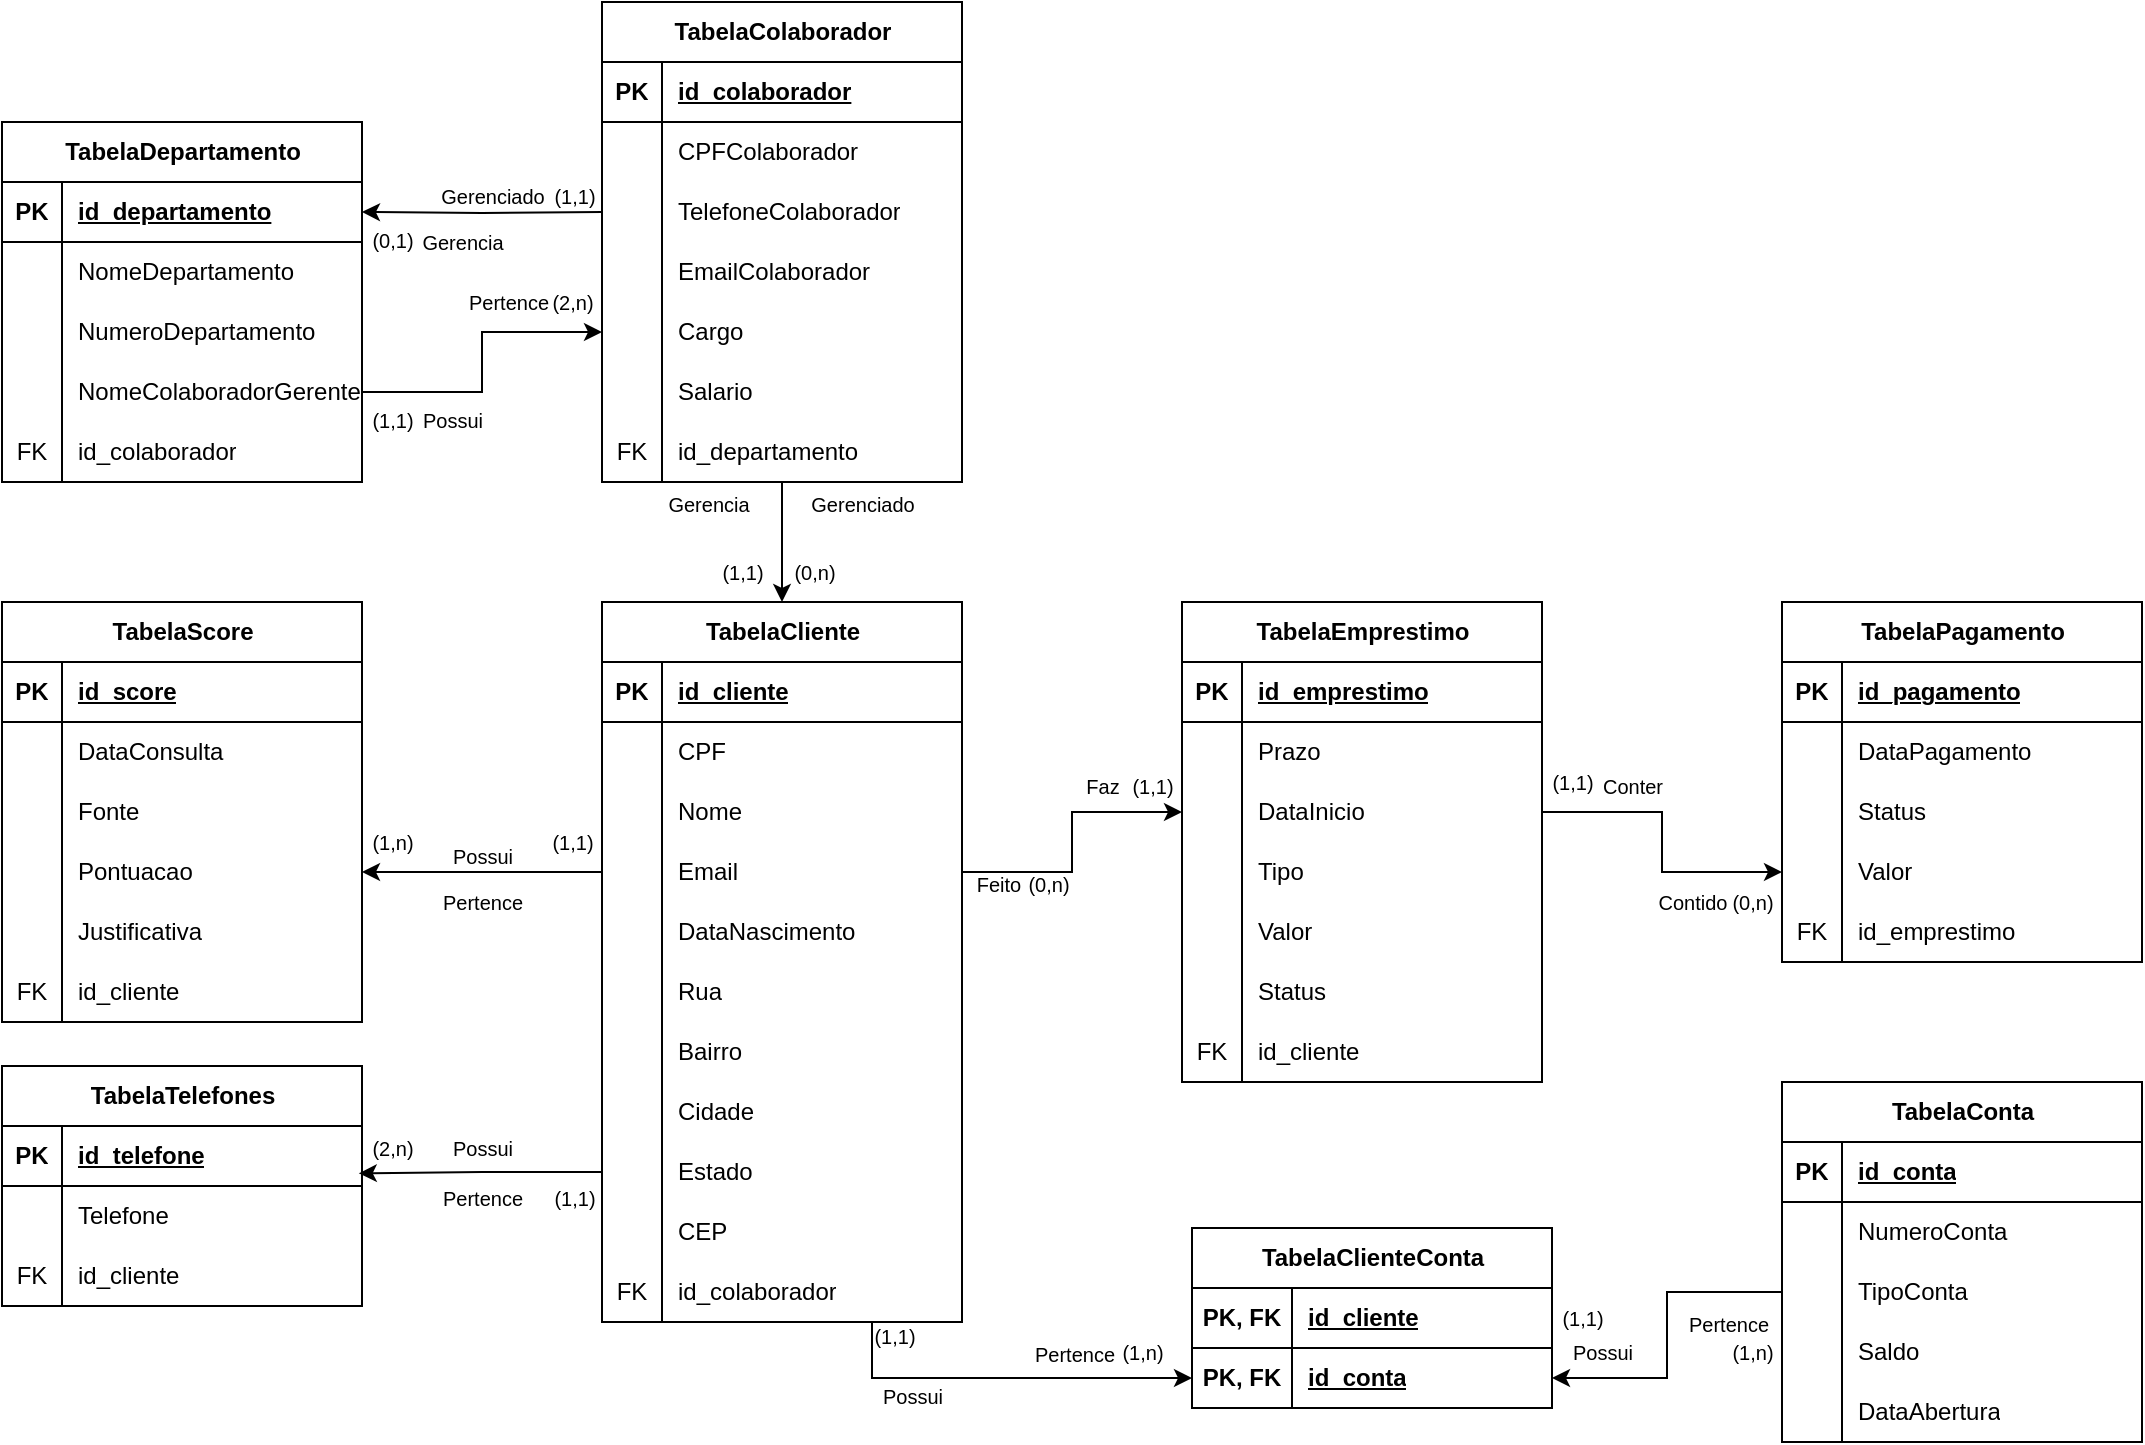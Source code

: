 <mxfile version="26.0.16">
  <diagram name="Página-1" id="hDoNd6ZAdnH-9nXjOZdn">
    <mxGraphModel dx="1509" dy="880" grid="1" gridSize="10" guides="1" tooltips="1" connect="1" arrows="1" fold="1" page="1" pageScale="1" pageWidth="1169" pageHeight="827" math="0" shadow="0">
      <root>
        <mxCell id="0" />
        <mxCell id="1" parent="0" />
        <mxCell id="iHBes4f50al1QRkfS2Xp-199" style="edgeStyle=orthogonalEdgeStyle;rounded=0;orthogonalLoop=1;jettySize=auto;html=1;exitX=0.5;exitY=1;exitDx=0;exitDy=0;entryX=0.5;entryY=0;entryDx=0;entryDy=0;" parent="1" source="iHBes4f50al1QRkfS2Xp-1" target="iHBes4f50al1QRkfS2Xp-23" edge="1">
          <mxGeometry relative="1" as="geometry" />
        </mxCell>
        <mxCell id="iHBes4f50al1QRkfS2Xp-1" value="TabelaColaborador" style="shape=table;startSize=30;container=1;collapsible=1;childLayout=tableLayout;fixedRows=1;rowLines=0;fontStyle=1;align=center;resizeLast=1;html=1;" parent="1" vertex="1">
          <mxGeometry x="360" y="28" width="180" height="240" as="geometry" />
        </mxCell>
        <mxCell id="iHBes4f50al1QRkfS2Xp-2" value="" style="shape=tableRow;horizontal=0;startSize=0;swimlaneHead=0;swimlaneBody=0;fillColor=none;collapsible=0;dropTarget=0;points=[[0,0.5],[1,0.5]];portConstraint=eastwest;top=0;left=0;right=0;bottom=1;" parent="iHBes4f50al1QRkfS2Xp-1" vertex="1">
          <mxGeometry y="30" width="180" height="30" as="geometry" />
        </mxCell>
        <mxCell id="iHBes4f50al1QRkfS2Xp-3" value="PK" style="shape=partialRectangle;connectable=0;fillColor=none;top=0;left=0;bottom=0;right=0;fontStyle=1;overflow=hidden;whiteSpace=wrap;html=1;" parent="iHBes4f50al1QRkfS2Xp-2" vertex="1">
          <mxGeometry width="30" height="30" as="geometry">
            <mxRectangle width="30" height="30" as="alternateBounds" />
          </mxGeometry>
        </mxCell>
        <mxCell id="iHBes4f50al1QRkfS2Xp-4" value="id_colaborador" style="shape=partialRectangle;connectable=0;fillColor=none;top=0;left=0;bottom=0;right=0;align=left;spacingLeft=6;fontStyle=5;overflow=hidden;whiteSpace=wrap;html=1;" parent="iHBes4f50al1QRkfS2Xp-2" vertex="1">
          <mxGeometry x="30" width="150" height="30" as="geometry">
            <mxRectangle width="150" height="30" as="alternateBounds" />
          </mxGeometry>
        </mxCell>
        <mxCell id="iHBes4f50al1QRkfS2Xp-5" value="" style="shape=tableRow;horizontal=0;startSize=0;swimlaneHead=0;swimlaneBody=0;fillColor=none;collapsible=0;dropTarget=0;points=[[0,0.5],[1,0.5]];portConstraint=eastwest;top=0;left=0;right=0;bottom=0;" parent="iHBes4f50al1QRkfS2Xp-1" vertex="1">
          <mxGeometry y="60" width="180" height="30" as="geometry" />
        </mxCell>
        <mxCell id="iHBes4f50al1QRkfS2Xp-6" value="" style="shape=partialRectangle;connectable=0;fillColor=none;top=0;left=0;bottom=0;right=0;editable=1;overflow=hidden;whiteSpace=wrap;html=1;" parent="iHBes4f50al1QRkfS2Xp-5" vertex="1">
          <mxGeometry width="30" height="30" as="geometry">
            <mxRectangle width="30" height="30" as="alternateBounds" />
          </mxGeometry>
        </mxCell>
        <mxCell id="iHBes4f50al1QRkfS2Xp-7" value="CPFColaborador" style="shape=partialRectangle;connectable=0;fillColor=none;top=0;left=0;bottom=0;right=0;align=left;spacingLeft=6;overflow=hidden;whiteSpace=wrap;html=1;" parent="iHBes4f50al1QRkfS2Xp-5" vertex="1">
          <mxGeometry x="30" width="150" height="30" as="geometry">
            <mxRectangle width="150" height="30" as="alternateBounds" />
          </mxGeometry>
        </mxCell>
        <mxCell id="iHBes4f50al1QRkfS2Xp-11" value="" style="shape=tableRow;horizontal=0;startSize=0;swimlaneHead=0;swimlaneBody=0;fillColor=none;collapsible=0;dropTarget=0;points=[[0,0.5],[1,0.5]];portConstraint=eastwest;top=0;left=0;right=0;bottom=0;" parent="iHBes4f50al1QRkfS2Xp-1" vertex="1">
          <mxGeometry y="90" width="180" height="30" as="geometry" />
        </mxCell>
        <mxCell id="iHBes4f50al1QRkfS2Xp-12" value="" style="shape=partialRectangle;connectable=0;fillColor=none;top=0;left=0;bottom=0;right=0;editable=1;overflow=hidden;whiteSpace=wrap;html=1;" parent="iHBes4f50al1QRkfS2Xp-11" vertex="1">
          <mxGeometry width="30" height="30" as="geometry">
            <mxRectangle width="30" height="30" as="alternateBounds" />
          </mxGeometry>
        </mxCell>
        <mxCell id="iHBes4f50al1QRkfS2Xp-13" value="TelefoneColaborador" style="shape=partialRectangle;connectable=0;fillColor=none;top=0;left=0;bottom=0;right=0;align=left;spacingLeft=6;overflow=hidden;whiteSpace=wrap;html=1;" parent="iHBes4f50al1QRkfS2Xp-11" vertex="1">
          <mxGeometry x="30" width="150" height="30" as="geometry">
            <mxRectangle width="150" height="30" as="alternateBounds" />
          </mxGeometry>
        </mxCell>
        <mxCell id="iHBes4f50al1QRkfS2Xp-14" value="" style="shape=tableRow;horizontal=0;startSize=0;swimlaneHead=0;swimlaneBody=0;fillColor=none;collapsible=0;dropTarget=0;points=[[0,0.5],[1,0.5]];portConstraint=eastwest;top=0;left=0;right=0;bottom=0;" parent="iHBes4f50al1QRkfS2Xp-1" vertex="1">
          <mxGeometry y="120" width="180" height="30" as="geometry" />
        </mxCell>
        <mxCell id="iHBes4f50al1QRkfS2Xp-15" value="" style="shape=partialRectangle;connectable=0;fillColor=none;top=0;left=0;bottom=0;right=0;editable=1;overflow=hidden;whiteSpace=wrap;html=1;" parent="iHBes4f50al1QRkfS2Xp-14" vertex="1">
          <mxGeometry width="30" height="30" as="geometry">
            <mxRectangle width="30" height="30" as="alternateBounds" />
          </mxGeometry>
        </mxCell>
        <mxCell id="iHBes4f50al1QRkfS2Xp-16" value="EmailColaborador" style="shape=partialRectangle;connectable=0;fillColor=none;top=0;left=0;bottom=0;right=0;align=left;spacingLeft=6;overflow=hidden;whiteSpace=wrap;html=1;" parent="iHBes4f50al1QRkfS2Xp-14" vertex="1">
          <mxGeometry x="30" width="150" height="30" as="geometry">
            <mxRectangle width="150" height="30" as="alternateBounds" />
          </mxGeometry>
        </mxCell>
        <mxCell id="iHBes4f50al1QRkfS2Xp-17" value="" style="shape=tableRow;horizontal=0;startSize=0;swimlaneHead=0;swimlaneBody=0;fillColor=none;collapsible=0;dropTarget=0;points=[[0,0.5],[1,0.5]];portConstraint=eastwest;top=0;left=0;right=0;bottom=0;" parent="iHBes4f50al1QRkfS2Xp-1" vertex="1">
          <mxGeometry y="150" width="180" height="30" as="geometry" />
        </mxCell>
        <mxCell id="iHBes4f50al1QRkfS2Xp-18" value="" style="shape=partialRectangle;connectable=0;fillColor=none;top=0;left=0;bottom=0;right=0;editable=1;overflow=hidden;whiteSpace=wrap;html=1;" parent="iHBes4f50al1QRkfS2Xp-17" vertex="1">
          <mxGeometry width="30" height="30" as="geometry">
            <mxRectangle width="30" height="30" as="alternateBounds" />
          </mxGeometry>
        </mxCell>
        <mxCell id="iHBes4f50al1QRkfS2Xp-19" value="Cargo" style="shape=partialRectangle;connectable=0;fillColor=none;top=0;left=0;bottom=0;right=0;align=left;spacingLeft=6;overflow=hidden;whiteSpace=wrap;html=1;" parent="iHBes4f50al1QRkfS2Xp-17" vertex="1">
          <mxGeometry x="30" width="150" height="30" as="geometry">
            <mxRectangle width="150" height="30" as="alternateBounds" />
          </mxGeometry>
        </mxCell>
        <mxCell id="iHBes4f50al1QRkfS2Xp-20" value="" style="shape=tableRow;horizontal=0;startSize=0;swimlaneHead=0;swimlaneBody=0;fillColor=none;collapsible=0;dropTarget=0;points=[[0,0.5],[1,0.5]];portConstraint=eastwest;top=0;left=0;right=0;bottom=0;" parent="iHBes4f50al1QRkfS2Xp-1" vertex="1">
          <mxGeometry y="180" width="180" height="30" as="geometry" />
        </mxCell>
        <mxCell id="iHBes4f50al1QRkfS2Xp-21" value="" style="shape=partialRectangle;connectable=0;fillColor=none;top=0;left=0;bottom=0;right=0;editable=1;overflow=hidden;whiteSpace=wrap;html=1;" parent="iHBes4f50al1QRkfS2Xp-20" vertex="1">
          <mxGeometry width="30" height="30" as="geometry">
            <mxRectangle width="30" height="30" as="alternateBounds" />
          </mxGeometry>
        </mxCell>
        <mxCell id="iHBes4f50al1QRkfS2Xp-22" value="Salario" style="shape=partialRectangle;connectable=0;fillColor=none;top=0;left=0;bottom=0;right=0;align=left;spacingLeft=6;overflow=hidden;whiteSpace=wrap;html=1;" parent="iHBes4f50al1QRkfS2Xp-20" vertex="1">
          <mxGeometry x="30" width="150" height="30" as="geometry">
            <mxRectangle width="150" height="30" as="alternateBounds" />
          </mxGeometry>
        </mxCell>
        <mxCell id="iHBes4f50al1QRkfS2Xp-245" style="shape=tableRow;horizontal=0;startSize=0;swimlaneHead=0;swimlaneBody=0;fillColor=none;collapsible=0;dropTarget=0;points=[[0,0.5],[1,0.5]];portConstraint=eastwest;top=0;left=0;right=0;bottom=0;" parent="iHBes4f50al1QRkfS2Xp-1" vertex="1">
          <mxGeometry y="210" width="180" height="30" as="geometry" />
        </mxCell>
        <mxCell id="iHBes4f50al1QRkfS2Xp-246" value="FK" style="shape=partialRectangle;connectable=0;fillColor=none;top=0;left=0;bottom=0;right=0;editable=1;overflow=hidden;whiteSpace=wrap;html=1;" parent="iHBes4f50al1QRkfS2Xp-245" vertex="1">
          <mxGeometry width="30" height="30" as="geometry">
            <mxRectangle width="30" height="30" as="alternateBounds" />
          </mxGeometry>
        </mxCell>
        <mxCell id="iHBes4f50al1QRkfS2Xp-247" value="id_departamento" style="shape=partialRectangle;connectable=0;fillColor=none;top=0;left=0;bottom=0;right=0;align=left;spacingLeft=6;overflow=hidden;whiteSpace=wrap;html=1;" parent="iHBes4f50al1QRkfS2Xp-245" vertex="1">
          <mxGeometry x="30" width="150" height="30" as="geometry">
            <mxRectangle width="150" height="30" as="alternateBounds" />
          </mxGeometry>
        </mxCell>
        <mxCell id="J7Cu7LhiYz6NZIDQi2Z--32" style="edgeStyle=orthogonalEdgeStyle;rounded=0;orthogonalLoop=1;jettySize=auto;html=1;exitX=0.75;exitY=1;exitDx=0;exitDy=0;entryX=0;entryY=0.5;entryDx=0;entryDy=0;" edge="1" parent="1" source="iHBes4f50al1QRkfS2Xp-23" target="iHBes4f50al1QRkfS2Xp-164">
          <mxGeometry relative="1" as="geometry">
            <mxPoint x="530" y="760" as="targetPoint" />
          </mxGeometry>
        </mxCell>
        <mxCell id="iHBes4f50al1QRkfS2Xp-23" value="TabelaCliente" style="shape=table;startSize=30;container=1;collapsible=1;childLayout=tableLayout;fixedRows=1;rowLines=0;fontStyle=1;align=center;resizeLast=1;html=1;" parent="1" vertex="1">
          <mxGeometry x="360" y="328" width="180" height="360" as="geometry" />
        </mxCell>
        <mxCell id="iHBes4f50al1QRkfS2Xp-24" value="" style="shape=tableRow;horizontal=0;startSize=0;swimlaneHead=0;swimlaneBody=0;fillColor=none;collapsible=0;dropTarget=0;points=[[0,0.5],[1,0.5]];portConstraint=eastwest;top=0;left=0;right=0;bottom=1;" parent="iHBes4f50al1QRkfS2Xp-23" vertex="1">
          <mxGeometry y="30" width="180" height="30" as="geometry" />
        </mxCell>
        <mxCell id="iHBes4f50al1QRkfS2Xp-25" value="PK" style="shape=partialRectangle;connectable=0;fillColor=none;top=0;left=0;bottom=0;right=0;fontStyle=1;overflow=hidden;whiteSpace=wrap;html=1;" parent="iHBes4f50al1QRkfS2Xp-24" vertex="1">
          <mxGeometry width="30" height="30" as="geometry">
            <mxRectangle width="30" height="30" as="alternateBounds" />
          </mxGeometry>
        </mxCell>
        <mxCell id="iHBes4f50al1QRkfS2Xp-26" value="id_cliente" style="shape=partialRectangle;connectable=0;fillColor=none;top=0;left=0;bottom=0;right=0;align=left;spacingLeft=6;fontStyle=5;overflow=hidden;whiteSpace=wrap;html=1;" parent="iHBes4f50al1QRkfS2Xp-24" vertex="1">
          <mxGeometry x="30" width="150" height="30" as="geometry">
            <mxRectangle width="150" height="30" as="alternateBounds" />
          </mxGeometry>
        </mxCell>
        <mxCell id="iHBes4f50al1QRkfS2Xp-27" value="" style="shape=tableRow;horizontal=0;startSize=0;swimlaneHead=0;swimlaneBody=0;fillColor=none;collapsible=0;dropTarget=0;points=[[0,0.5],[1,0.5]];portConstraint=eastwest;top=0;left=0;right=0;bottom=0;" parent="iHBes4f50al1QRkfS2Xp-23" vertex="1">
          <mxGeometry y="60" width="180" height="30" as="geometry" />
        </mxCell>
        <mxCell id="iHBes4f50al1QRkfS2Xp-28" value="" style="shape=partialRectangle;connectable=0;fillColor=none;top=0;left=0;bottom=0;right=0;editable=1;overflow=hidden;whiteSpace=wrap;html=1;" parent="iHBes4f50al1QRkfS2Xp-27" vertex="1">
          <mxGeometry width="30" height="30" as="geometry">
            <mxRectangle width="30" height="30" as="alternateBounds" />
          </mxGeometry>
        </mxCell>
        <mxCell id="iHBes4f50al1QRkfS2Xp-29" value="CPF" style="shape=partialRectangle;connectable=0;fillColor=none;top=0;left=0;bottom=0;right=0;align=left;spacingLeft=6;overflow=hidden;whiteSpace=wrap;html=1;" parent="iHBes4f50al1QRkfS2Xp-27" vertex="1">
          <mxGeometry x="30" width="150" height="30" as="geometry">
            <mxRectangle width="150" height="30" as="alternateBounds" />
          </mxGeometry>
        </mxCell>
        <mxCell id="iHBes4f50al1QRkfS2Xp-30" value="" style="shape=tableRow;horizontal=0;startSize=0;swimlaneHead=0;swimlaneBody=0;fillColor=none;collapsible=0;dropTarget=0;points=[[0,0.5],[1,0.5]];portConstraint=eastwest;top=0;left=0;right=0;bottom=0;" parent="iHBes4f50al1QRkfS2Xp-23" vertex="1">
          <mxGeometry y="90" width="180" height="30" as="geometry" />
        </mxCell>
        <mxCell id="iHBes4f50al1QRkfS2Xp-31" value="" style="shape=partialRectangle;connectable=0;fillColor=none;top=0;left=0;bottom=0;right=0;editable=1;overflow=hidden;whiteSpace=wrap;html=1;" parent="iHBes4f50al1QRkfS2Xp-30" vertex="1">
          <mxGeometry width="30" height="30" as="geometry">
            <mxRectangle width="30" height="30" as="alternateBounds" />
          </mxGeometry>
        </mxCell>
        <mxCell id="iHBes4f50al1QRkfS2Xp-32" value="Nome" style="shape=partialRectangle;connectable=0;fillColor=none;top=0;left=0;bottom=0;right=0;align=left;spacingLeft=6;overflow=hidden;whiteSpace=wrap;html=1;" parent="iHBes4f50al1QRkfS2Xp-30" vertex="1">
          <mxGeometry x="30" width="150" height="30" as="geometry">
            <mxRectangle width="150" height="30" as="alternateBounds" />
          </mxGeometry>
        </mxCell>
        <mxCell id="iHBes4f50al1QRkfS2Xp-33" value="" style="shape=tableRow;horizontal=0;startSize=0;swimlaneHead=0;swimlaneBody=0;fillColor=none;collapsible=0;dropTarget=0;points=[[0,0.5],[1,0.5]];portConstraint=eastwest;top=0;left=0;right=0;bottom=0;" parent="iHBes4f50al1QRkfS2Xp-23" vertex="1">
          <mxGeometry y="120" width="180" height="30" as="geometry" />
        </mxCell>
        <mxCell id="iHBes4f50al1QRkfS2Xp-34" value="" style="shape=partialRectangle;connectable=0;fillColor=none;top=0;left=0;bottom=0;right=0;editable=1;overflow=hidden;whiteSpace=wrap;html=1;" parent="iHBes4f50al1QRkfS2Xp-33" vertex="1">
          <mxGeometry width="30" height="30" as="geometry">
            <mxRectangle width="30" height="30" as="alternateBounds" />
          </mxGeometry>
        </mxCell>
        <mxCell id="iHBes4f50al1QRkfS2Xp-35" value="Email" style="shape=partialRectangle;connectable=0;fillColor=none;top=0;left=0;bottom=0;right=0;align=left;spacingLeft=6;overflow=hidden;whiteSpace=wrap;html=1;" parent="iHBes4f50al1QRkfS2Xp-33" vertex="1">
          <mxGeometry x="30" width="150" height="30" as="geometry">
            <mxRectangle width="150" height="30" as="alternateBounds" />
          </mxGeometry>
        </mxCell>
        <mxCell id="iHBes4f50al1QRkfS2Xp-36" value="" style="shape=tableRow;horizontal=0;startSize=0;swimlaneHead=0;swimlaneBody=0;fillColor=none;collapsible=0;dropTarget=0;points=[[0,0.5],[1,0.5]];portConstraint=eastwest;top=0;left=0;right=0;bottom=0;" parent="iHBes4f50al1QRkfS2Xp-23" vertex="1">
          <mxGeometry y="150" width="180" height="30" as="geometry" />
        </mxCell>
        <mxCell id="iHBes4f50al1QRkfS2Xp-37" value="" style="shape=partialRectangle;connectable=0;fillColor=none;top=0;left=0;bottom=0;right=0;editable=1;overflow=hidden;whiteSpace=wrap;html=1;" parent="iHBes4f50al1QRkfS2Xp-36" vertex="1">
          <mxGeometry width="30" height="30" as="geometry">
            <mxRectangle width="30" height="30" as="alternateBounds" />
          </mxGeometry>
        </mxCell>
        <mxCell id="iHBes4f50al1QRkfS2Xp-38" value="DataNascimento" style="shape=partialRectangle;connectable=0;fillColor=none;top=0;left=0;bottom=0;right=0;align=left;spacingLeft=6;overflow=hidden;whiteSpace=wrap;html=1;" parent="iHBes4f50al1QRkfS2Xp-36" vertex="1">
          <mxGeometry x="30" width="150" height="30" as="geometry">
            <mxRectangle width="150" height="30" as="alternateBounds" />
          </mxGeometry>
        </mxCell>
        <mxCell id="iHBes4f50al1QRkfS2Xp-39" value="" style="shape=tableRow;horizontal=0;startSize=0;swimlaneHead=0;swimlaneBody=0;fillColor=none;collapsible=0;dropTarget=0;points=[[0,0.5],[1,0.5]];portConstraint=eastwest;top=0;left=0;right=0;bottom=0;" parent="iHBes4f50al1QRkfS2Xp-23" vertex="1">
          <mxGeometry y="180" width="180" height="30" as="geometry" />
        </mxCell>
        <mxCell id="iHBes4f50al1QRkfS2Xp-40" value="" style="shape=partialRectangle;connectable=0;fillColor=none;top=0;left=0;bottom=0;right=0;editable=1;overflow=hidden;whiteSpace=wrap;html=1;" parent="iHBes4f50al1QRkfS2Xp-39" vertex="1">
          <mxGeometry width="30" height="30" as="geometry">
            <mxRectangle width="30" height="30" as="alternateBounds" />
          </mxGeometry>
        </mxCell>
        <mxCell id="iHBes4f50al1QRkfS2Xp-41" value="Rua" style="shape=partialRectangle;connectable=0;fillColor=none;top=0;left=0;bottom=0;right=0;align=left;spacingLeft=6;overflow=hidden;whiteSpace=wrap;html=1;" parent="iHBes4f50al1QRkfS2Xp-39" vertex="1">
          <mxGeometry x="30" width="150" height="30" as="geometry">
            <mxRectangle width="150" height="30" as="alternateBounds" />
          </mxGeometry>
        </mxCell>
        <mxCell id="iHBes4f50al1QRkfS2Xp-42" value="" style="shape=tableRow;horizontal=0;startSize=0;swimlaneHead=0;swimlaneBody=0;fillColor=none;collapsible=0;dropTarget=0;points=[[0,0.5],[1,0.5]];portConstraint=eastwest;top=0;left=0;right=0;bottom=0;" parent="iHBes4f50al1QRkfS2Xp-23" vertex="1">
          <mxGeometry y="210" width="180" height="30" as="geometry" />
        </mxCell>
        <mxCell id="iHBes4f50al1QRkfS2Xp-43" value="" style="shape=partialRectangle;connectable=0;fillColor=none;top=0;left=0;bottom=0;right=0;editable=1;overflow=hidden;whiteSpace=wrap;html=1;" parent="iHBes4f50al1QRkfS2Xp-42" vertex="1">
          <mxGeometry width="30" height="30" as="geometry">
            <mxRectangle width="30" height="30" as="alternateBounds" />
          </mxGeometry>
        </mxCell>
        <mxCell id="iHBes4f50al1QRkfS2Xp-44" value="Bairro" style="shape=partialRectangle;connectable=0;fillColor=none;top=0;left=0;bottom=0;right=0;align=left;spacingLeft=6;overflow=hidden;whiteSpace=wrap;html=1;" parent="iHBes4f50al1QRkfS2Xp-42" vertex="1">
          <mxGeometry x="30" width="150" height="30" as="geometry">
            <mxRectangle width="150" height="30" as="alternateBounds" />
          </mxGeometry>
        </mxCell>
        <mxCell id="iHBes4f50al1QRkfS2Xp-242" style="shape=tableRow;horizontal=0;startSize=0;swimlaneHead=0;swimlaneBody=0;fillColor=none;collapsible=0;dropTarget=0;points=[[0,0.5],[1,0.5]];portConstraint=eastwest;top=0;left=0;right=0;bottom=0;" parent="iHBes4f50al1QRkfS2Xp-23" vertex="1">
          <mxGeometry y="240" width="180" height="30" as="geometry" />
        </mxCell>
        <mxCell id="iHBes4f50al1QRkfS2Xp-243" value="" style="shape=partialRectangle;connectable=0;fillColor=none;top=0;left=0;bottom=0;right=0;editable=1;overflow=hidden;whiteSpace=wrap;html=1;" parent="iHBes4f50al1QRkfS2Xp-242" vertex="1">
          <mxGeometry width="30" height="30" as="geometry">
            <mxRectangle width="30" height="30" as="alternateBounds" />
          </mxGeometry>
        </mxCell>
        <mxCell id="iHBes4f50al1QRkfS2Xp-244" value="Cidade" style="shape=partialRectangle;connectable=0;fillColor=none;top=0;left=0;bottom=0;right=0;align=left;spacingLeft=6;overflow=hidden;whiteSpace=wrap;html=1;" parent="iHBes4f50al1QRkfS2Xp-242" vertex="1">
          <mxGeometry x="30" width="150" height="30" as="geometry">
            <mxRectangle width="150" height="30" as="alternateBounds" />
          </mxGeometry>
        </mxCell>
        <mxCell id="iHBes4f50al1QRkfS2Xp-48" style="edgeStyle=orthogonalEdgeStyle;rounded=0;orthogonalLoop=1;jettySize=auto;html=1;exitX=1;exitY=0.5;exitDx=0;exitDy=0;" parent="iHBes4f50al1QRkfS2Xp-23" edge="1">
          <mxGeometry relative="1" as="geometry">
            <mxPoint x="180" y="372.0" as="sourcePoint" />
            <mxPoint x="180" y="372.0" as="targetPoint" />
          </mxGeometry>
        </mxCell>
        <mxCell id="J7Cu7LhiYz6NZIDQi2Z--1" value="" style="shape=tableRow;horizontal=0;startSize=0;swimlaneHead=0;swimlaneBody=0;fillColor=none;collapsible=0;dropTarget=0;points=[[0,0.5],[1,0.5]];portConstraint=eastwest;top=0;left=0;right=0;bottom=0;" vertex="1" parent="iHBes4f50al1QRkfS2Xp-23">
          <mxGeometry y="270" width="180" height="30" as="geometry" />
        </mxCell>
        <mxCell id="J7Cu7LhiYz6NZIDQi2Z--2" value="" style="shape=partialRectangle;connectable=0;fillColor=none;top=0;left=0;bottom=0;right=0;editable=1;overflow=hidden;whiteSpace=wrap;html=1;" vertex="1" parent="J7Cu7LhiYz6NZIDQi2Z--1">
          <mxGeometry width="30" height="30" as="geometry">
            <mxRectangle width="30" height="30" as="alternateBounds" />
          </mxGeometry>
        </mxCell>
        <mxCell id="J7Cu7LhiYz6NZIDQi2Z--3" value="Estado" style="shape=partialRectangle;connectable=0;fillColor=none;top=0;left=0;bottom=0;right=0;align=left;spacingLeft=6;overflow=hidden;whiteSpace=wrap;html=1;" vertex="1" parent="J7Cu7LhiYz6NZIDQi2Z--1">
          <mxGeometry x="30" width="150" height="30" as="geometry">
            <mxRectangle width="150" height="30" as="alternateBounds" />
          </mxGeometry>
        </mxCell>
        <mxCell id="J7Cu7LhiYz6NZIDQi2Z--4" value="" style="shape=tableRow;horizontal=0;startSize=0;swimlaneHead=0;swimlaneBody=0;fillColor=none;collapsible=0;dropTarget=0;points=[[0,0.5],[1,0.5]];portConstraint=eastwest;top=0;left=0;right=0;bottom=0;" vertex="1" parent="iHBes4f50al1QRkfS2Xp-23">
          <mxGeometry y="300" width="180" height="30" as="geometry" />
        </mxCell>
        <mxCell id="J7Cu7LhiYz6NZIDQi2Z--5" value="" style="shape=partialRectangle;connectable=0;fillColor=none;top=0;left=0;bottom=0;right=0;editable=1;overflow=hidden;whiteSpace=wrap;html=1;" vertex="1" parent="J7Cu7LhiYz6NZIDQi2Z--4">
          <mxGeometry width="30" height="30" as="geometry">
            <mxRectangle width="30" height="30" as="alternateBounds" />
          </mxGeometry>
        </mxCell>
        <mxCell id="J7Cu7LhiYz6NZIDQi2Z--6" value="CEP" style="shape=partialRectangle;connectable=0;fillColor=none;top=0;left=0;bottom=0;right=0;align=left;spacingLeft=6;overflow=hidden;whiteSpace=wrap;html=1;" vertex="1" parent="J7Cu7LhiYz6NZIDQi2Z--4">
          <mxGeometry x="30" width="150" height="30" as="geometry">
            <mxRectangle width="150" height="30" as="alternateBounds" />
          </mxGeometry>
        </mxCell>
        <mxCell id="J7Cu7LhiYz6NZIDQi2Z--10" value="" style="shape=tableRow;horizontal=0;startSize=0;swimlaneHead=0;swimlaneBody=0;fillColor=none;collapsible=0;dropTarget=0;points=[[0,0.5],[1,0.5]];portConstraint=eastwest;top=0;left=0;right=0;bottom=0;" vertex="1" parent="iHBes4f50al1QRkfS2Xp-23">
          <mxGeometry y="330" width="180" height="30" as="geometry" />
        </mxCell>
        <mxCell id="J7Cu7LhiYz6NZIDQi2Z--11" value="FK" style="shape=partialRectangle;connectable=0;fillColor=none;top=0;left=0;bottom=0;right=0;editable=1;overflow=hidden;whiteSpace=wrap;html=1;" vertex="1" parent="J7Cu7LhiYz6NZIDQi2Z--10">
          <mxGeometry width="30" height="30" as="geometry">
            <mxRectangle width="30" height="30" as="alternateBounds" />
          </mxGeometry>
        </mxCell>
        <mxCell id="J7Cu7LhiYz6NZIDQi2Z--12" value="id_colaborador" style="shape=partialRectangle;connectable=0;fillColor=none;top=0;left=0;bottom=0;right=0;align=left;spacingLeft=6;overflow=hidden;whiteSpace=wrap;html=1;" vertex="1" parent="J7Cu7LhiYz6NZIDQi2Z--10">
          <mxGeometry x="30" width="150" height="30" as="geometry">
            <mxRectangle width="150" height="30" as="alternateBounds" />
          </mxGeometry>
        </mxCell>
        <mxCell id="iHBes4f50al1QRkfS2Xp-49" value="TabelaEmprestimo" style="shape=table;startSize=30;container=1;collapsible=1;childLayout=tableLayout;fixedRows=1;rowLines=0;fontStyle=1;align=center;resizeLast=1;html=1;" parent="1" vertex="1">
          <mxGeometry x="650" y="328" width="180" height="240" as="geometry" />
        </mxCell>
        <mxCell id="iHBes4f50al1QRkfS2Xp-50" value="" style="shape=tableRow;horizontal=0;startSize=0;swimlaneHead=0;swimlaneBody=0;fillColor=none;collapsible=0;dropTarget=0;points=[[0,0.5],[1,0.5]];portConstraint=eastwest;top=0;left=0;right=0;bottom=1;" parent="iHBes4f50al1QRkfS2Xp-49" vertex="1">
          <mxGeometry y="30" width="180" height="30" as="geometry" />
        </mxCell>
        <mxCell id="iHBes4f50al1QRkfS2Xp-51" value="PK" style="shape=partialRectangle;connectable=0;fillColor=none;top=0;left=0;bottom=0;right=0;fontStyle=1;overflow=hidden;whiteSpace=wrap;html=1;" parent="iHBes4f50al1QRkfS2Xp-50" vertex="1">
          <mxGeometry width="30" height="30" as="geometry">
            <mxRectangle width="30" height="30" as="alternateBounds" />
          </mxGeometry>
        </mxCell>
        <mxCell id="iHBes4f50al1QRkfS2Xp-52" value="id_emprestimo" style="shape=partialRectangle;connectable=0;fillColor=none;top=0;left=0;bottom=0;right=0;align=left;spacingLeft=6;fontStyle=5;overflow=hidden;whiteSpace=wrap;html=1;" parent="iHBes4f50al1QRkfS2Xp-50" vertex="1">
          <mxGeometry x="30" width="150" height="30" as="geometry">
            <mxRectangle width="150" height="30" as="alternateBounds" />
          </mxGeometry>
        </mxCell>
        <mxCell id="iHBes4f50al1QRkfS2Xp-56" value="" style="shape=tableRow;horizontal=0;startSize=0;swimlaneHead=0;swimlaneBody=0;fillColor=none;collapsible=0;dropTarget=0;points=[[0,0.5],[1,0.5]];portConstraint=eastwest;top=0;left=0;right=0;bottom=0;" parent="iHBes4f50al1QRkfS2Xp-49" vertex="1">
          <mxGeometry y="60" width="180" height="30" as="geometry" />
        </mxCell>
        <mxCell id="iHBes4f50al1QRkfS2Xp-57" value="" style="shape=partialRectangle;connectable=0;fillColor=none;top=0;left=0;bottom=0;right=0;editable=1;overflow=hidden;whiteSpace=wrap;html=1;" parent="iHBes4f50al1QRkfS2Xp-56" vertex="1">
          <mxGeometry width="30" height="30" as="geometry">
            <mxRectangle width="30" height="30" as="alternateBounds" />
          </mxGeometry>
        </mxCell>
        <mxCell id="iHBes4f50al1QRkfS2Xp-58" value="Prazo" style="shape=partialRectangle;connectable=0;fillColor=none;top=0;left=0;bottom=0;right=0;align=left;spacingLeft=6;overflow=hidden;whiteSpace=wrap;html=1;" parent="iHBes4f50al1QRkfS2Xp-56" vertex="1">
          <mxGeometry x="30" width="150" height="30" as="geometry">
            <mxRectangle width="150" height="30" as="alternateBounds" />
          </mxGeometry>
        </mxCell>
        <mxCell id="iHBes4f50al1QRkfS2Xp-59" value="" style="shape=tableRow;horizontal=0;startSize=0;swimlaneHead=0;swimlaneBody=0;fillColor=none;collapsible=0;dropTarget=0;points=[[0,0.5],[1,0.5]];portConstraint=eastwest;top=0;left=0;right=0;bottom=0;" parent="iHBes4f50al1QRkfS2Xp-49" vertex="1">
          <mxGeometry y="90" width="180" height="30" as="geometry" />
        </mxCell>
        <mxCell id="iHBes4f50al1QRkfS2Xp-60" value="" style="shape=partialRectangle;connectable=0;fillColor=none;top=0;left=0;bottom=0;right=0;editable=1;overflow=hidden;whiteSpace=wrap;html=1;" parent="iHBes4f50al1QRkfS2Xp-59" vertex="1">
          <mxGeometry width="30" height="30" as="geometry">
            <mxRectangle width="30" height="30" as="alternateBounds" />
          </mxGeometry>
        </mxCell>
        <mxCell id="iHBes4f50al1QRkfS2Xp-61" value="DataInicio" style="shape=partialRectangle;connectable=0;fillColor=none;top=0;left=0;bottom=0;right=0;align=left;spacingLeft=6;overflow=hidden;whiteSpace=wrap;html=1;" parent="iHBes4f50al1QRkfS2Xp-59" vertex="1">
          <mxGeometry x="30" width="150" height="30" as="geometry">
            <mxRectangle width="150" height="30" as="alternateBounds" />
          </mxGeometry>
        </mxCell>
        <mxCell id="iHBes4f50al1QRkfS2Xp-113" value="" style="shape=tableRow;horizontal=0;startSize=0;swimlaneHead=0;swimlaneBody=0;fillColor=none;collapsible=0;dropTarget=0;points=[[0,0.5],[1,0.5]];portConstraint=eastwest;top=0;left=0;right=0;bottom=0;" parent="iHBes4f50al1QRkfS2Xp-49" vertex="1">
          <mxGeometry y="120" width="180" height="30" as="geometry" />
        </mxCell>
        <mxCell id="iHBes4f50al1QRkfS2Xp-114" value="" style="shape=partialRectangle;connectable=0;fillColor=none;top=0;left=0;bottom=0;right=0;editable=1;overflow=hidden;whiteSpace=wrap;html=1;" parent="iHBes4f50al1QRkfS2Xp-113" vertex="1">
          <mxGeometry width="30" height="30" as="geometry">
            <mxRectangle width="30" height="30" as="alternateBounds" />
          </mxGeometry>
        </mxCell>
        <mxCell id="iHBes4f50al1QRkfS2Xp-115" value="Tipo" style="shape=partialRectangle;connectable=0;fillColor=none;top=0;left=0;bottom=0;right=0;align=left;spacingLeft=6;overflow=hidden;whiteSpace=wrap;html=1;" parent="iHBes4f50al1QRkfS2Xp-113" vertex="1">
          <mxGeometry x="30" width="150" height="30" as="geometry">
            <mxRectangle width="150" height="30" as="alternateBounds" />
          </mxGeometry>
        </mxCell>
        <mxCell id="iHBes4f50al1QRkfS2Xp-116" value="" style="shape=tableRow;horizontal=0;startSize=0;swimlaneHead=0;swimlaneBody=0;fillColor=none;collapsible=0;dropTarget=0;points=[[0,0.5],[1,0.5]];portConstraint=eastwest;top=0;left=0;right=0;bottom=0;" parent="iHBes4f50al1QRkfS2Xp-49" vertex="1">
          <mxGeometry y="150" width="180" height="30" as="geometry" />
        </mxCell>
        <mxCell id="iHBes4f50al1QRkfS2Xp-117" value="" style="shape=partialRectangle;connectable=0;fillColor=none;top=0;left=0;bottom=0;right=0;editable=1;overflow=hidden;whiteSpace=wrap;html=1;" parent="iHBes4f50al1QRkfS2Xp-116" vertex="1">
          <mxGeometry width="30" height="30" as="geometry">
            <mxRectangle width="30" height="30" as="alternateBounds" />
          </mxGeometry>
        </mxCell>
        <mxCell id="iHBes4f50al1QRkfS2Xp-118" value="Valor" style="shape=partialRectangle;connectable=0;fillColor=none;top=0;left=0;bottom=0;right=0;align=left;spacingLeft=6;overflow=hidden;whiteSpace=wrap;html=1;" parent="iHBes4f50al1QRkfS2Xp-116" vertex="1">
          <mxGeometry x="30" width="150" height="30" as="geometry">
            <mxRectangle width="150" height="30" as="alternateBounds" />
          </mxGeometry>
        </mxCell>
        <mxCell id="iHBes4f50al1QRkfS2Xp-119" value="" style="shape=tableRow;horizontal=0;startSize=0;swimlaneHead=0;swimlaneBody=0;fillColor=none;collapsible=0;dropTarget=0;points=[[0,0.5],[1,0.5]];portConstraint=eastwest;top=0;left=0;right=0;bottom=0;" parent="iHBes4f50al1QRkfS2Xp-49" vertex="1">
          <mxGeometry y="180" width="180" height="30" as="geometry" />
        </mxCell>
        <mxCell id="iHBes4f50al1QRkfS2Xp-120" value="" style="shape=partialRectangle;connectable=0;fillColor=none;top=0;left=0;bottom=0;right=0;editable=1;overflow=hidden;whiteSpace=wrap;html=1;" parent="iHBes4f50al1QRkfS2Xp-119" vertex="1">
          <mxGeometry width="30" height="30" as="geometry">
            <mxRectangle width="30" height="30" as="alternateBounds" />
          </mxGeometry>
        </mxCell>
        <mxCell id="iHBes4f50al1QRkfS2Xp-121" value="Status" style="shape=partialRectangle;connectable=0;fillColor=none;top=0;left=0;bottom=0;right=0;align=left;spacingLeft=6;overflow=hidden;whiteSpace=wrap;html=1;" parent="iHBes4f50al1QRkfS2Xp-119" vertex="1">
          <mxGeometry x="30" width="150" height="30" as="geometry">
            <mxRectangle width="150" height="30" as="alternateBounds" />
          </mxGeometry>
        </mxCell>
        <mxCell id="iHBes4f50al1QRkfS2Xp-235" style="shape=tableRow;horizontal=0;startSize=0;swimlaneHead=0;swimlaneBody=0;fillColor=none;collapsible=0;dropTarget=0;points=[[0,0.5],[1,0.5]];portConstraint=eastwest;top=0;left=0;right=0;bottom=0;" parent="iHBes4f50al1QRkfS2Xp-49" vertex="1">
          <mxGeometry y="210" width="180" height="30" as="geometry" />
        </mxCell>
        <mxCell id="iHBes4f50al1QRkfS2Xp-236" value="FK" style="shape=partialRectangle;connectable=0;fillColor=none;top=0;left=0;bottom=0;right=0;editable=1;overflow=hidden;whiteSpace=wrap;html=1;" parent="iHBes4f50al1QRkfS2Xp-235" vertex="1">
          <mxGeometry width="30" height="30" as="geometry">
            <mxRectangle width="30" height="30" as="alternateBounds" />
          </mxGeometry>
        </mxCell>
        <mxCell id="iHBes4f50al1QRkfS2Xp-237" value="id_cliente" style="shape=partialRectangle;connectable=0;fillColor=none;top=0;left=0;bottom=0;right=0;align=left;spacingLeft=6;overflow=hidden;whiteSpace=wrap;html=1;" parent="iHBes4f50al1QRkfS2Xp-235" vertex="1">
          <mxGeometry x="30" width="150" height="30" as="geometry">
            <mxRectangle width="150" height="30" as="alternateBounds" />
          </mxGeometry>
        </mxCell>
        <mxCell id="iHBes4f50al1QRkfS2Xp-62" value="TabelaDepartamento" style="shape=table;startSize=30;container=1;collapsible=1;childLayout=tableLayout;fixedRows=1;rowLines=0;fontStyle=1;align=center;resizeLast=1;html=1;" parent="1" vertex="1">
          <mxGeometry x="60" y="88" width="180" height="180" as="geometry" />
        </mxCell>
        <mxCell id="iHBes4f50al1QRkfS2Xp-63" value="" style="shape=tableRow;horizontal=0;startSize=0;swimlaneHead=0;swimlaneBody=0;fillColor=none;collapsible=0;dropTarget=0;points=[[0,0.5],[1,0.5]];portConstraint=eastwest;top=0;left=0;right=0;bottom=1;" parent="iHBes4f50al1QRkfS2Xp-62" vertex="1">
          <mxGeometry y="30" width="180" height="30" as="geometry" />
        </mxCell>
        <mxCell id="iHBes4f50al1QRkfS2Xp-64" value="PK" style="shape=partialRectangle;connectable=0;fillColor=none;top=0;left=0;bottom=0;right=0;fontStyle=1;overflow=hidden;whiteSpace=wrap;html=1;" parent="iHBes4f50al1QRkfS2Xp-63" vertex="1">
          <mxGeometry width="30" height="30" as="geometry">
            <mxRectangle width="30" height="30" as="alternateBounds" />
          </mxGeometry>
        </mxCell>
        <mxCell id="iHBes4f50al1QRkfS2Xp-65" value="id_departamento" style="shape=partialRectangle;connectable=0;fillColor=none;top=0;left=0;bottom=0;right=0;align=left;spacingLeft=6;fontStyle=5;overflow=hidden;whiteSpace=wrap;html=1;" parent="iHBes4f50al1QRkfS2Xp-63" vertex="1">
          <mxGeometry x="30" width="150" height="30" as="geometry">
            <mxRectangle width="150" height="30" as="alternateBounds" />
          </mxGeometry>
        </mxCell>
        <mxCell id="iHBes4f50al1QRkfS2Xp-66" value="" style="shape=tableRow;horizontal=0;startSize=0;swimlaneHead=0;swimlaneBody=0;fillColor=none;collapsible=0;dropTarget=0;points=[[0,0.5],[1,0.5]];portConstraint=eastwest;top=0;left=0;right=0;bottom=0;" parent="iHBes4f50al1QRkfS2Xp-62" vertex="1">
          <mxGeometry y="60" width="180" height="30" as="geometry" />
        </mxCell>
        <mxCell id="iHBes4f50al1QRkfS2Xp-67" value="" style="shape=partialRectangle;connectable=0;fillColor=none;top=0;left=0;bottom=0;right=0;editable=1;overflow=hidden;whiteSpace=wrap;html=1;" parent="iHBes4f50al1QRkfS2Xp-66" vertex="1">
          <mxGeometry width="30" height="30" as="geometry">
            <mxRectangle width="30" height="30" as="alternateBounds" />
          </mxGeometry>
        </mxCell>
        <mxCell id="iHBes4f50al1QRkfS2Xp-68" value="NomeDepartamento" style="shape=partialRectangle;connectable=0;fillColor=none;top=0;left=0;bottom=0;right=0;align=left;spacingLeft=6;overflow=hidden;whiteSpace=wrap;html=1;" parent="iHBes4f50al1QRkfS2Xp-66" vertex="1">
          <mxGeometry x="30" width="150" height="30" as="geometry">
            <mxRectangle width="150" height="30" as="alternateBounds" />
          </mxGeometry>
        </mxCell>
        <mxCell id="iHBes4f50al1QRkfS2Xp-69" value="" style="shape=tableRow;horizontal=0;startSize=0;swimlaneHead=0;swimlaneBody=0;fillColor=none;collapsible=0;dropTarget=0;points=[[0,0.5],[1,0.5]];portConstraint=eastwest;top=0;left=0;right=0;bottom=0;" parent="iHBes4f50al1QRkfS2Xp-62" vertex="1">
          <mxGeometry y="90" width="180" height="30" as="geometry" />
        </mxCell>
        <mxCell id="iHBes4f50al1QRkfS2Xp-70" value="" style="shape=partialRectangle;connectable=0;fillColor=none;top=0;left=0;bottom=0;right=0;editable=1;overflow=hidden;whiteSpace=wrap;html=1;" parent="iHBes4f50al1QRkfS2Xp-69" vertex="1">
          <mxGeometry width="30" height="30" as="geometry">
            <mxRectangle width="30" height="30" as="alternateBounds" />
          </mxGeometry>
        </mxCell>
        <mxCell id="iHBes4f50al1QRkfS2Xp-71" value="NumeroDepartamento" style="shape=partialRectangle;connectable=0;fillColor=none;top=0;left=0;bottom=0;right=0;align=left;spacingLeft=6;overflow=hidden;whiteSpace=wrap;html=1;" parent="iHBes4f50al1QRkfS2Xp-69" vertex="1">
          <mxGeometry x="30" width="150" height="30" as="geometry">
            <mxRectangle width="150" height="30" as="alternateBounds" />
          </mxGeometry>
        </mxCell>
        <mxCell id="iHBes4f50al1QRkfS2Xp-72" value="" style="shape=tableRow;horizontal=0;startSize=0;swimlaneHead=0;swimlaneBody=0;fillColor=none;collapsible=0;dropTarget=0;points=[[0,0.5],[1,0.5]];portConstraint=eastwest;top=0;left=0;right=0;bottom=0;" parent="iHBes4f50al1QRkfS2Xp-62" vertex="1">
          <mxGeometry y="120" width="180" height="30" as="geometry" />
        </mxCell>
        <mxCell id="iHBes4f50al1QRkfS2Xp-73" value="" style="shape=partialRectangle;connectable=0;fillColor=none;top=0;left=0;bottom=0;right=0;editable=1;overflow=hidden;whiteSpace=wrap;html=1;" parent="iHBes4f50al1QRkfS2Xp-72" vertex="1">
          <mxGeometry width="30" height="30" as="geometry">
            <mxRectangle width="30" height="30" as="alternateBounds" />
          </mxGeometry>
        </mxCell>
        <mxCell id="iHBes4f50al1QRkfS2Xp-74" value="NomeColaboradorGerente" style="shape=partialRectangle;connectable=0;fillColor=none;top=0;left=0;bottom=0;right=0;align=left;spacingLeft=6;overflow=hidden;whiteSpace=wrap;html=1;" parent="iHBes4f50al1QRkfS2Xp-72" vertex="1">
          <mxGeometry x="30" width="150" height="30" as="geometry">
            <mxRectangle width="150" height="30" as="alternateBounds" />
          </mxGeometry>
        </mxCell>
        <mxCell id="iHBes4f50al1QRkfS2Xp-248" style="shape=tableRow;horizontal=0;startSize=0;swimlaneHead=0;swimlaneBody=0;fillColor=none;collapsible=0;dropTarget=0;points=[[0,0.5],[1,0.5]];portConstraint=eastwest;top=0;left=0;right=0;bottom=0;" parent="iHBes4f50al1QRkfS2Xp-62" vertex="1">
          <mxGeometry y="150" width="180" height="30" as="geometry" />
        </mxCell>
        <mxCell id="iHBes4f50al1QRkfS2Xp-249" value="FK" style="shape=partialRectangle;connectable=0;fillColor=none;top=0;left=0;bottom=0;right=0;editable=1;overflow=hidden;whiteSpace=wrap;html=1;" parent="iHBes4f50al1QRkfS2Xp-248" vertex="1">
          <mxGeometry width="30" height="30" as="geometry">
            <mxRectangle width="30" height="30" as="alternateBounds" />
          </mxGeometry>
        </mxCell>
        <mxCell id="iHBes4f50al1QRkfS2Xp-250" value="id_colaborador" style="shape=partialRectangle;connectable=0;fillColor=none;top=0;left=0;bottom=0;right=0;align=left;spacingLeft=6;overflow=hidden;whiteSpace=wrap;html=1;" parent="iHBes4f50al1QRkfS2Xp-248" vertex="1">
          <mxGeometry x="30" width="150" height="30" as="geometry">
            <mxRectangle width="150" height="30" as="alternateBounds" />
          </mxGeometry>
        </mxCell>
        <mxCell id="iHBes4f50al1QRkfS2Xp-78" value="TabelaScore" style="shape=table;startSize=30;container=1;collapsible=1;childLayout=tableLayout;fixedRows=1;rowLines=0;fontStyle=1;align=center;resizeLast=1;html=1;" parent="1" vertex="1">
          <mxGeometry x="60" y="328" width="180" height="210" as="geometry" />
        </mxCell>
        <mxCell id="iHBes4f50al1QRkfS2Xp-79" value="" style="shape=tableRow;horizontal=0;startSize=0;swimlaneHead=0;swimlaneBody=0;fillColor=none;collapsible=0;dropTarget=0;points=[[0,0.5],[1,0.5]];portConstraint=eastwest;top=0;left=0;right=0;bottom=1;" parent="iHBes4f50al1QRkfS2Xp-78" vertex="1">
          <mxGeometry y="30" width="180" height="30" as="geometry" />
        </mxCell>
        <mxCell id="iHBes4f50al1QRkfS2Xp-80" value="PK" style="shape=partialRectangle;connectable=0;fillColor=none;top=0;left=0;bottom=0;right=0;fontStyle=1;overflow=hidden;whiteSpace=wrap;html=1;" parent="iHBes4f50al1QRkfS2Xp-79" vertex="1">
          <mxGeometry width="30" height="30" as="geometry">
            <mxRectangle width="30" height="30" as="alternateBounds" />
          </mxGeometry>
        </mxCell>
        <mxCell id="iHBes4f50al1QRkfS2Xp-81" value="id_score" style="shape=partialRectangle;connectable=0;fillColor=none;top=0;left=0;bottom=0;right=0;align=left;spacingLeft=6;fontStyle=5;overflow=hidden;whiteSpace=wrap;html=1;" parent="iHBes4f50al1QRkfS2Xp-79" vertex="1">
          <mxGeometry x="30" width="150" height="30" as="geometry">
            <mxRectangle width="150" height="30" as="alternateBounds" />
          </mxGeometry>
        </mxCell>
        <mxCell id="iHBes4f50al1QRkfS2Xp-82" value="" style="shape=tableRow;horizontal=0;startSize=0;swimlaneHead=0;swimlaneBody=0;fillColor=none;collapsible=0;dropTarget=0;points=[[0,0.5],[1,0.5]];portConstraint=eastwest;top=0;left=0;right=0;bottom=0;" parent="iHBes4f50al1QRkfS2Xp-78" vertex="1">
          <mxGeometry y="60" width="180" height="30" as="geometry" />
        </mxCell>
        <mxCell id="iHBes4f50al1QRkfS2Xp-83" value="" style="shape=partialRectangle;connectable=0;fillColor=none;top=0;left=0;bottom=0;right=0;editable=1;overflow=hidden;whiteSpace=wrap;html=1;" parent="iHBes4f50al1QRkfS2Xp-82" vertex="1">
          <mxGeometry width="30" height="30" as="geometry">
            <mxRectangle width="30" height="30" as="alternateBounds" />
          </mxGeometry>
        </mxCell>
        <mxCell id="iHBes4f50al1QRkfS2Xp-84" value="DataConsulta" style="shape=partialRectangle;connectable=0;fillColor=none;top=0;left=0;bottom=0;right=0;align=left;spacingLeft=6;overflow=hidden;whiteSpace=wrap;html=1;" parent="iHBes4f50al1QRkfS2Xp-82" vertex="1">
          <mxGeometry x="30" width="150" height="30" as="geometry">
            <mxRectangle width="150" height="30" as="alternateBounds" />
          </mxGeometry>
        </mxCell>
        <mxCell id="iHBes4f50al1QRkfS2Xp-85" value="" style="shape=tableRow;horizontal=0;startSize=0;swimlaneHead=0;swimlaneBody=0;fillColor=none;collapsible=0;dropTarget=0;points=[[0,0.5],[1,0.5]];portConstraint=eastwest;top=0;left=0;right=0;bottom=0;" parent="iHBes4f50al1QRkfS2Xp-78" vertex="1">
          <mxGeometry y="90" width="180" height="30" as="geometry" />
        </mxCell>
        <mxCell id="iHBes4f50al1QRkfS2Xp-86" value="" style="shape=partialRectangle;connectable=0;fillColor=none;top=0;left=0;bottom=0;right=0;editable=1;overflow=hidden;whiteSpace=wrap;html=1;" parent="iHBes4f50al1QRkfS2Xp-85" vertex="1">
          <mxGeometry width="30" height="30" as="geometry">
            <mxRectangle width="30" height="30" as="alternateBounds" />
          </mxGeometry>
        </mxCell>
        <mxCell id="iHBes4f50al1QRkfS2Xp-87" value="Fonte" style="shape=partialRectangle;connectable=0;fillColor=none;top=0;left=0;bottom=0;right=0;align=left;spacingLeft=6;overflow=hidden;whiteSpace=wrap;html=1;" parent="iHBes4f50al1QRkfS2Xp-85" vertex="1">
          <mxGeometry x="30" width="150" height="30" as="geometry">
            <mxRectangle width="150" height="30" as="alternateBounds" />
          </mxGeometry>
        </mxCell>
        <mxCell id="iHBes4f50al1QRkfS2Xp-88" value="" style="shape=tableRow;horizontal=0;startSize=0;swimlaneHead=0;swimlaneBody=0;fillColor=none;collapsible=0;dropTarget=0;points=[[0,0.5],[1,0.5]];portConstraint=eastwest;top=0;left=0;right=0;bottom=0;" parent="iHBes4f50al1QRkfS2Xp-78" vertex="1">
          <mxGeometry y="120" width="180" height="30" as="geometry" />
        </mxCell>
        <mxCell id="iHBes4f50al1QRkfS2Xp-89" value="" style="shape=partialRectangle;connectable=0;fillColor=none;top=0;left=0;bottom=0;right=0;editable=1;overflow=hidden;whiteSpace=wrap;html=1;" parent="iHBes4f50al1QRkfS2Xp-88" vertex="1">
          <mxGeometry width="30" height="30" as="geometry">
            <mxRectangle width="30" height="30" as="alternateBounds" />
          </mxGeometry>
        </mxCell>
        <mxCell id="iHBes4f50al1QRkfS2Xp-90" value="Pontuacao" style="shape=partialRectangle;connectable=0;fillColor=none;top=0;left=0;bottom=0;right=0;align=left;spacingLeft=6;overflow=hidden;whiteSpace=wrap;html=1;" parent="iHBes4f50al1QRkfS2Xp-88" vertex="1">
          <mxGeometry x="30" width="150" height="30" as="geometry">
            <mxRectangle width="150" height="30" as="alternateBounds" />
          </mxGeometry>
        </mxCell>
        <mxCell id="iHBes4f50al1QRkfS2Xp-91" value="" style="shape=tableRow;horizontal=0;startSize=0;swimlaneHead=0;swimlaneBody=0;fillColor=none;collapsible=0;dropTarget=0;points=[[0,0.5],[1,0.5]];portConstraint=eastwest;top=0;left=0;right=0;bottom=0;" parent="iHBes4f50al1QRkfS2Xp-78" vertex="1">
          <mxGeometry y="150" width="180" height="30" as="geometry" />
        </mxCell>
        <mxCell id="iHBes4f50al1QRkfS2Xp-92" value="" style="shape=partialRectangle;connectable=0;fillColor=none;top=0;left=0;bottom=0;right=0;editable=1;overflow=hidden;whiteSpace=wrap;html=1;" parent="iHBes4f50al1QRkfS2Xp-91" vertex="1">
          <mxGeometry width="30" height="30" as="geometry">
            <mxRectangle width="30" height="30" as="alternateBounds" />
          </mxGeometry>
        </mxCell>
        <mxCell id="iHBes4f50al1QRkfS2Xp-93" value="Justificativa" style="shape=partialRectangle;connectable=0;fillColor=none;top=0;left=0;bottom=0;right=0;align=left;spacingLeft=6;overflow=hidden;whiteSpace=wrap;html=1;" parent="iHBes4f50al1QRkfS2Xp-91" vertex="1">
          <mxGeometry x="30" width="150" height="30" as="geometry">
            <mxRectangle width="150" height="30" as="alternateBounds" />
          </mxGeometry>
        </mxCell>
        <mxCell id="iHBes4f50al1QRkfS2Xp-94" value="" style="shape=tableRow;horizontal=0;startSize=0;swimlaneHead=0;swimlaneBody=0;fillColor=none;collapsible=0;dropTarget=0;points=[[0,0.5],[1,0.5]];portConstraint=eastwest;top=0;left=0;right=0;bottom=0;" parent="iHBes4f50al1QRkfS2Xp-78" vertex="1">
          <mxGeometry y="180" width="180" height="30" as="geometry" />
        </mxCell>
        <mxCell id="iHBes4f50al1QRkfS2Xp-95" value="FK" style="shape=partialRectangle;connectable=0;fillColor=none;top=0;left=0;bottom=0;right=0;editable=1;overflow=hidden;whiteSpace=wrap;html=1;" parent="iHBes4f50al1QRkfS2Xp-94" vertex="1">
          <mxGeometry width="30" height="30" as="geometry">
            <mxRectangle width="30" height="30" as="alternateBounds" />
          </mxGeometry>
        </mxCell>
        <mxCell id="iHBes4f50al1QRkfS2Xp-96" value="id_cliente" style="shape=partialRectangle;connectable=0;fillColor=none;top=0;left=0;bottom=0;right=0;align=left;spacingLeft=6;overflow=hidden;whiteSpace=wrap;html=1;" parent="iHBes4f50al1QRkfS2Xp-94" vertex="1">
          <mxGeometry x="30" width="150" height="30" as="geometry">
            <mxRectangle width="150" height="30" as="alternateBounds" />
          </mxGeometry>
        </mxCell>
        <mxCell id="iHBes4f50al1QRkfS2Xp-125" value="TabelaPagamento" style="shape=table;startSize=30;container=1;collapsible=1;childLayout=tableLayout;fixedRows=1;rowLines=0;fontStyle=1;align=center;resizeLast=1;html=1;" parent="1" vertex="1">
          <mxGeometry x="950" y="328" width="180" height="180" as="geometry" />
        </mxCell>
        <mxCell id="iHBes4f50al1QRkfS2Xp-126" value="" style="shape=tableRow;horizontal=0;startSize=0;swimlaneHead=0;swimlaneBody=0;fillColor=none;collapsible=0;dropTarget=0;points=[[0,0.5],[1,0.5]];portConstraint=eastwest;top=0;left=0;right=0;bottom=1;" parent="iHBes4f50al1QRkfS2Xp-125" vertex="1">
          <mxGeometry y="30" width="180" height="30" as="geometry" />
        </mxCell>
        <mxCell id="iHBes4f50al1QRkfS2Xp-127" value="PK" style="shape=partialRectangle;connectable=0;fillColor=none;top=0;left=0;bottom=0;right=0;fontStyle=1;overflow=hidden;whiteSpace=wrap;html=1;" parent="iHBes4f50al1QRkfS2Xp-126" vertex="1">
          <mxGeometry width="30" height="30" as="geometry">
            <mxRectangle width="30" height="30" as="alternateBounds" />
          </mxGeometry>
        </mxCell>
        <mxCell id="iHBes4f50al1QRkfS2Xp-128" value="id_pagamento" style="shape=partialRectangle;connectable=0;fillColor=none;top=0;left=0;bottom=0;right=0;align=left;spacingLeft=6;fontStyle=5;overflow=hidden;whiteSpace=wrap;html=1;" parent="iHBes4f50al1QRkfS2Xp-126" vertex="1">
          <mxGeometry x="30" width="150" height="30" as="geometry">
            <mxRectangle width="150" height="30" as="alternateBounds" />
          </mxGeometry>
        </mxCell>
        <mxCell id="iHBes4f50al1QRkfS2Xp-129" value="" style="shape=tableRow;horizontal=0;startSize=0;swimlaneHead=0;swimlaneBody=0;fillColor=none;collapsible=0;dropTarget=0;points=[[0,0.5],[1,0.5]];portConstraint=eastwest;top=0;left=0;right=0;bottom=0;" parent="iHBes4f50al1QRkfS2Xp-125" vertex="1">
          <mxGeometry y="60" width="180" height="30" as="geometry" />
        </mxCell>
        <mxCell id="iHBes4f50al1QRkfS2Xp-130" value="" style="shape=partialRectangle;connectable=0;fillColor=none;top=0;left=0;bottom=0;right=0;editable=1;overflow=hidden;whiteSpace=wrap;html=1;" parent="iHBes4f50al1QRkfS2Xp-129" vertex="1">
          <mxGeometry width="30" height="30" as="geometry">
            <mxRectangle width="30" height="30" as="alternateBounds" />
          </mxGeometry>
        </mxCell>
        <mxCell id="iHBes4f50al1QRkfS2Xp-131" value="DataPagamento" style="shape=partialRectangle;connectable=0;fillColor=none;top=0;left=0;bottom=0;right=0;align=left;spacingLeft=6;overflow=hidden;whiteSpace=wrap;html=1;" parent="iHBes4f50al1QRkfS2Xp-129" vertex="1">
          <mxGeometry x="30" width="150" height="30" as="geometry">
            <mxRectangle width="150" height="30" as="alternateBounds" />
          </mxGeometry>
        </mxCell>
        <mxCell id="iHBes4f50al1QRkfS2Xp-132" value="" style="shape=tableRow;horizontal=0;startSize=0;swimlaneHead=0;swimlaneBody=0;fillColor=none;collapsible=0;dropTarget=0;points=[[0,0.5],[1,0.5]];portConstraint=eastwest;top=0;left=0;right=0;bottom=0;" parent="iHBes4f50al1QRkfS2Xp-125" vertex="1">
          <mxGeometry y="90" width="180" height="30" as="geometry" />
        </mxCell>
        <mxCell id="iHBes4f50al1QRkfS2Xp-133" value="" style="shape=partialRectangle;connectable=0;fillColor=none;top=0;left=0;bottom=0;right=0;editable=1;overflow=hidden;whiteSpace=wrap;html=1;" parent="iHBes4f50al1QRkfS2Xp-132" vertex="1">
          <mxGeometry width="30" height="30" as="geometry">
            <mxRectangle width="30" height="30" as="alternateBounds" />
          </mxGeometry>
        </mxCell>
        <mxCell id="iHBes4f50al1QRkfS2Xp-134" value="Status" style="shape=partialRectangle;connectable=0;fillColor=none;top=0;left=0;bottom=0;right=0;align=left;spacingLeft=6;overflow=hidden;whiteSpace=wrap;html=1;" parent="iHBes4f50al1QRkfS2Xp-132" vertex="1">
          <mxGeometry x="30" width="150" height="30" as="geometry">
            <mxRectangle width="150" height="30" as="alternateBounds" />
          </mxGeometry>
        </mxCell>
        <mxCell id="iHBes4f50al1QRkfS2Xp-135" value="" style="shape=tableRow;horizontal=0;startSize=0;swimlaneHead=0;swimlaneBody=0;fillColor=none;collapsible=0;dropTarget=0;points=[[0,0.5],[1,0.5]];portConstraint=eastwest;top=0;left=0;right=0;bottom=0;" parent="iHBes4f50al1QRkfS2Xp-125" vertex="1">
          <mxGeometry y="120" width="180" height="30" as="geometry" />
        </mxCell>
        <mxCell id="iHBes4f50al1QRkfS2Xp-136" value="" style="shape=partialRectangle;connectable=0;fillColor=none;top=0;left=0;bottom=0;right=0;editable=1;overflow=hidden;whiteSpace=wrap;html=1;" parent="iHBes4f50al1QRkfS2Xp-135" vertex="1">
          <mxGeometry width="30" height="30" as="geometry">
            <mxRectangle width="30" height="30" as="alternateBounds" />
          </mxGeometry>
        </mxCell>
        <mxCell id="iHBes4f50al1QRkfS2Xp-137" value="Valor" style="shape=partialRectangle;connectable=0;fillColor=none;top=0;left=0;bottom=0;right=0;align=left;spacingLeft=6;overflow=hidden;whiteSpace=wrap;html=1;" parent="iHBes4f50al1QRkfS2Xp-135" vertex="1">
          <mxGeometry x="30" width="150" height="30" as="geometry">
            <mxRectangle width="150" height="30" as="alternateBounds" />
          </mxGeometry>
        </mxCell>
        <mxCell id="iHBes4f50al1QRkfS2Xp-138" value="" style="shape=tableRow;horizontal=0;startSize=0;swimlaneHead=0;swimlaneBody=0;fillColor=none;collapsible=0;dropTarget=0;points=[[0,0.5],[1,0.5]];portConstraint=eastwest;top=0;left=0;right=0;bottom=0;" parent="iHBes4f50al1QRkfS2Xp-125" vertex="1">
          <mxGeometry y="150" width="180" height="30" as="geometry" />
        </mxCell>
        <mxCell id="iHBes4f50al1QRkfS2Xp-139" value="FK" style="shape=partialRectangle;connectable=0;fillColor=none;top=0;left=0;bottom=0;right=0;editable=1;overflow=hidden;whiteSpace=wrap;html=1;" parent="iHBes4f50al1QRkfS2Xp-138" vertex="1">
          <mxGeometry width="30" height="30" as="geometry">
            <mxRectangle width="30" height="30" as="alternateBounds" />
          </mxGeometry>
        </mxCell>
        <mxCell id="iHBes4f50al1QRkfS2Xp-140" value="id_emprestimo" style="shape=partialRectangle;connectable=0;fillColor=none;top=0;left=0;bottom=0;right=0;align=left;spacingLeft=6;overflow=hidden;whiteSpace=wrap;html=1;" parent="iHBes4f50al1QRkfS2Xp-138" vertex="1">
          <mxGeometry x="30" width="150" height="30" as="geometry">
            <mxRectangle width="150" height="30" as="alternateBounds" />
          </mxGeometry>
        </mxCell>
        <mxCell id="iHBes4f50al1QRkfS2Xp-141" value="TabelaConta" style="shape=table;startSize=30;container=1;collapsible=1;childLayout=tableLayout;fixedRows=1;rowLines=0;fontStyle=1;align=center;resizeLast=1;html=1;" parent="1" vertex="1">
          <mxGeometry x="950" y="568" width="180" height="180" as="geometry" />
        </mxCell>
        <mxCell id="iHBes4f50al1QRkfS2Xp-142" value="" style="shape=tableRow;horizontal=0;startSize=0;swimlaneHead=0;swimlaneBody=0;fillColor=none;collapsible=0;dropTarget=0;points=[[0,0.5],[1,0.5]];portConstraint=eastwest;top=0;left=0;right=0;bottom=1;" parent="iHBes4f50al1QRkfS2Xp-141" vertex="1">
          <mxGeometry y="30" width="180" height="30" as="geometry" />
        </mxCell>
        <mxCell id="iHBes4f50al1QRkfS2Xp-143" value="PK" style="shape=partialRectangle;connectable=0;fillColor=none;top=0;left=0;bottom=0;right=0;fontStyle=1;overflow=hidden;whiteSpace=wrap;html=1;" parent="iHBes4f50al1QRkfS2Xp-142" vertex="1">
          <mxGeometry width="30" height="30" as="geometry">
            <mxRectangle width="30" height="30" as="alternateBounds" />
          </mxGeometry>
        </mxCell>
        <mxCell id="iHBes4f50al1QRkfS2Xp-144" value="id_conta" style="shape=partialRectangle;connectable=0;fillColor=none;top=0;left=0;bottom=0;right=0;align=left;spacingLeft=6;fontStyle=5;overflow=hidden;whiteSpace=wrap;html=1;" parent="iHBes4f50al1QRkfS2Xp-142" vertex="1">
          <mxGeometry x="30" width="150" height="30" as="geometry">
            <mxRectangle width="150" height="30" as="alternateBounds" />
          </mxGeometry>
        </mxCell>
        <mxCell id="iHBes4f50al1QRkfS2Xp-145" value="" style="shape=tableRow;horizontal=0;startSize=0;swimlaneHead=0;swimlaneBody=0;fillColor=none;collapsible=0;dropTarget=0;points=[[0,0.5],[1,0.5]];portConstraint=eastwest;top=0;left=0;right=0;bottom=0;" parent="iHBes4f50al1QRkfS2Xp-141" vertex="1">
          <mxGeometry y="60" width="180" height="30" as="geometry" />
        </mxCell>
        <mxCell id="iHBes4f50al1QRkfS2Xp-146" value="" style="shape=partialRectangle;connectable=0;fillColor=none;top=0;left=0;bottom=0;right=0;editable=1;overflow=hidden;whiteSpace=wrap;html=1;" parent="iHBes4f50al1QRkfS2Xp-145" vertex="1">
          <mxGeometry width="30" height="30" as="geometry">
            <mxRectangle width="30" height="30" as="alternateBounds" />
          </mxGeometry>
        </mxCell>
        <mxCell id="iHBes4f50al1QRkfS2Xp-147" value="NumeroConta" style="shape=partialRectangle;connectable=0;fillColor=none;top=0;left=0;bottom=0;right=0;align=left;spacingLeft=6;overflow=hidden;whiteSpace=wrap;html=1;" parent="iHBes4f50al1QRkfS2Xp-145" vertex="1">
          <mxGeometry x="30" width="150" height="30" as="geometry">
            <mxRectangle width="150" height="30" as="alternateBounds" />
          </mxGeometry>
        </mxCell>
        <mxCell id="iHBes4f50al1QRkfS2Xp-148" value="" style="shape=tableRow;horizontal=0;startSize=0;swimlaneHead=0;swimlaneBody=0;fillColor=none;collapsible=0;dropTarget=0;points=[[0,0.5],[1,0.5]];portConstraint=eastwest;top=0;left=0;right=0;bottom=0;" parent="iHBes4f50al1QRkfS2Xp-141" vertex="1">
          <mxGeometry y="90" width="180" height="30" as="geometry" />
        </mxCell>
        <mxCell id="iHBes4f50al1QRkfS2Xp-149" value="" style="shape=partialRectangle;connectable=0;fillColor=none;top=0;left=0;bottom=0;right=0;editable=1;overflow=hidden;whiteSpace=wrap;html=1;" parent="iHBes4f50al1QRkfS2Xp-148" vertex="1">
          <mxGeometry width="30" height="30" as="geometry">
            <mxRectangle width="30" height="30" as="alternateBounds" />
          </mxGeometry>
        </mxCell>
        <mxCell id="iHBes4f50al1QRkfS2Xp-150" value="TipoConta" style="shape=partialRectangle;connectable=0;fillColor=none;top=0;left=0;bottom=0;right=0;align=left;spacingLeft=6;overflow=hidden;whiteSpace=wrap;html=1;" parent="iHBes4f50al1QRkfS2Xp-148" vertex="1">
          <mxGeometry x="30" width="150" height="30" as="geometry">
            <mxRectangle width="150" height="30" as="alternateBounds" />
          </mxGeometry>
        </mxCell>
        <mxCell id="iHBes4f50al1QRkfS2Xp-151" value="" style="shape=tableRow;horizontal=0;startSize=0;swimlaneHead=0;swimlaneBody=0;fillColor=none;collapsible=0;dropTarget=0;points=[[0,0.5],[1,0.5]];portConstraint=eastwest;top=0;left=0;right=0;bottom=0;" parent="iHBes4f50al1QRkfS2Xp-141" vertex="1">
          <mxGeometry y="120" width="180" height="30" as="geometry" />
        </mxCell>
        <mxCell id="iHBes4f50al1QRkfS2Xp-152" value="" style="shape=partialRectangle;connectable=0;fillColor=none;top=0;left=0;bottom=0;right=0;editable=1;overflow=hidden;whiteSpace=wrap;html=1;" parent="iHBes4f50al1QRkfS2Xp-151" vertex="1">
          <mxGeometry width="30" height="30" as="geometry">
            <mxRectangle width="30" height="30" as="alternateBounds" />
          </mxGeometry>
        </mxCell>
        <mxCell id="iHBes4f50al1QRkfS2Xp-153" value="Saldo" style="shape=partialRectangle;connectable=0;fillColor=none;top=0;left=0;bottom=0;right=0;align=left;spacingLeft=6;overflow=hidden;whiteSpace=wrap;html=1;" parent="iHBes4f50al1QRkfS2Xp-151" vertex="1">
          <mxGeometry x="30" width="150" height="30" as="geometry">
            <mxRectangle width="150" height="30" as="alternateBounds" />
          </mxGeometry>
        </mxCell>
        <mxCell id="iHBes4f50al1QRkfS2Xp-154" value="" style="shape=tableRow;horizontal=0;startSize=0;swimlaneHead=0;swimlaneBody=0;fillColor=none;collapsible=0;dropTarget=0;points=[[0,0.5],[1,0.5]];portConstraint=eastwest;top=0;left=0;right=0;bottom=0;" parent="iHBes4f50al1QRkfS2Xp-141" vertex="1">
          <mxGeometry y="150" width="180" height="30" as="geometry" />
        </mxCell>
        <mxCell id="iHBes4f50al1QRkfS2Xp-155" value="" style="shape=partialRectangle;connectable=0;fillColor=none;top=0;left=0;bottom=0;right=0;editable=1;overflow=hidden;whiteSpace=wrap;html=1;" parent="iHBes4f50al1QRkfS2Xp-154" vertex="1">
          <mxGeometry width="30" height="30" as="geometry">
            <mxRectangle width="30" height="30" as="alternateBounds" />
          </mxGeometry>
        </mxCell>
        <mxCell id="iHBes4f50al1QRkfS2Xp-156" value="DataAbertura" style="shape=partialRectangle;connectable=0;fillColor=none;top=0;left=0;bottom=0;right=0;align=left;spacingLeft=6;overflow=hidden;whiteSpace=wrap;html=1;" parent="iHBes4f50al1QRkfS2Xp-154" vertex="1">
          <mxGeometry x="30" width="150" height="30" as="geometry">
            <mxRectangle width="150" height="30" as="alternateBounds" />
          </mxGeometry>
        </mxCell>
        <mxCell id="iHBes4f50al1QRkfS2Xp-160" value="TabelaClienteConta" style="shape=table;startSize=30;container=1;collapsible=1;childLayout=tableLayout;fixedRows=1;rowLines=0;fontStyle=1;align=center;resizeLast=1;html=1;" parent="1" vertex="1">
          <mxGeometry x="655" y="641" width="180" height="90" as="geometry" />
        </mxCell>
        <mxCell id="iHBes4f50al1QRkfS2Xp-161" value="" style="shape=tableRow;horizontal=0;startSize=0;swimlaneHead=0;swimlaneBody=0;fillColor=none;collapsible=0;dropTarget=0;points=[[0,0.5],[1,0.5]];portConstraint=eastwest;top=0;left=0;right=0;bottom=1;" parent="iHBes4f50al1QRkfS2Xp-160" vertex="1">
          <mxGeometry y="30" width="180" height="30" as="geometry" />
        </mxCell>
        <mxCell id="iHBes4f50al1QRkfS2Xp-162" value="PK, FK" style="shape=partialRectangle;connectable=0;fillColor=none;top=0;left=0;bottom=0;right=0;fontStyle=1;overflow=hidden;whiteSpace=wrap;html=1;" parent="iHBes4f50al1QRkfS2Xp-161" vertex="1">
          <mxGeometry width="50" height="30" as="geometry">
            <mxRectangle width="50" height="30" as="alternateBounds" />
          </mxGeometry>
        </mxCell>
        <mxCell id="iHBes4f50al1QRkfS2Xp-163" value="id_cliente" style="shape=partialRectangle;connectable=0;fillColor=none;top=0;left=0;bottom=0;right=0;align=left;spacingLeft=6;fontStyle=5;overflow=hidden;whiteSpace=wrap;html=1;" parent="iHBes4f50al1QRkfS2Xp-161" vertex="1">
          <mxGeometry x="50" width="130" height="30" as="geometry">
            <mxRectangle width="130" height="30" as="alternateBounds" />
          </mxGeometry>
        </mxCell>
        <mxCell id="iHBes4f50al1QRkfS2Xp-164" value="" style="shape=tableRow;horizontal=0;startSize=0;swimlaneHead=0;swimlaneBody=0;fillColor=none;collapsible=0;dropTarget=0;points=[[0,0.5],[1,0.5]];portConstraint=eastwest;top=0;left=0;right=0;bottom=1;strokeColor=default;align=center;verticalAlign=middle;fontFamily=Helvetica;fontSize=12;fontColor=default;swimlaneLine=1;shadow=0;" parent="iHBes4f50al1QRkfS2Xp-160" vertex="1">
          <mxGeometry y="60" width="180" height="30" as="geometry" />
        </mxCell>
        <mxCell id="iHBes4f50al1QRkfS2Xp-165" value="&lt;span style=&quot;font-weight: 700;&quot;&gt;PK, FK&lt;/span&gt;" style="shape=partialRectangle;connectable=0;fillColor=none;top=0;left=0;bottom=0;right=0;editable=1;overflow=hidden;whiteSpace=wrap;html=1;strokeColor=default;align=center;verticalAlign=middle;fontFamily=Helvetica;fontSize=12;fontColor=default;opacity=0;" parent="iHBes4f50al1QRkfS2Xp-164" vertex="1">
          <mxGeometry width="50" height="30" as="geometry">
            <mxRectangle width="50" height="30" as="alternateBounds" />
          </mxGeometry>
        </mxCell>
        <mxCell id="iHBes4f50al1QRkfS2Xp-166" value="id_conta" style="shape=partialRectangle;connectable=0;fillColor=none;top=0;left=0;bottom=0;right=0;align=left;spacingLeft=6;overflow=hidden;whiteSpace=wrap;html=1;strokeColor=default;verticalAlign=middle;fontFamily=Helvetica;fontSize=12;fontColor=default;fontStyle=5;opacity=0;" parent="iHBes4f50al1QRkfS2Xp-164" vertex="1">
          <mxGeometry x="50" width="130" height="30" as="geometry">
            <mxRectangle width="130" height="30" as="alternateBounds" />
          </mxGeometry>
        </mxCell>
        <mxCell id="iHBes4f50al1QRkfS2Xp-179" style="edgeStyle=orthogonalEdgeStyle;rounded=0;orthogonalLoop=1;jettySize=auto;html=1;exitX=1;exitY=0.5;exitDx=0;exitDy=0;entryX=0;entryY=0.5;entryDx=0;entryDy=0;" parent="1" source="iHBes4f50al1QRkfS2Xp-33" target="iHBes4f50al1QRkfS2Xp-59" edge="1">
          <mxGeometry relative="1" as="geometry" />
        </mxCell>
        <mxCell id="iHBes4f50al1QRkfS2Xp-180" value="Faz" style="text;html=1;align=center;verticalAlign=middle;resizable=0;points=[];autosize=1;strokeColor=none;fillColor=none;fontSize=10;" parent="1" vertex="1">
          <mxGeometry x="590" y="405" width="40" height="30" as="geometry" />
        </mxCell>
        <mxCell id="iHBes4f50al1QRkfS2Xp-181" value="Feito" style="text;html=1;align=center;verticalAlign=middle;resizable=0;points=[];autosize=1;strokeColor=none;fillColor=none;fontSize=10;" parent="1" vertex="1">
          <mxGeometry x="532.5" y="454" width="50" height="30" as="geometry" />
        </mxCell>
        <mxCell id="iHBes4f50al1QRkfS2Xp-182" style="edgeStyle=orthogonalEdgeStyle;rounded=0;orthogonalLoop=1;jettySize=auto;html=1;exitX=1;exitY=0.5;exitDx=0;exitDy=0;entryX=0;entryY=0.5;entryDx=0;entryDy=0;" parent="1" source="iHBes4f50al1QRkfS2Xp-59" target="iHBes4f50al1QRkfS2Xp-135" edge="1">
          <mxGeometry relative="1" as="geometry" />
        </mxCell>
        <mxCell id="iHBes4f50al1QRkfS2Xp-183" value="Conter" style="text;html=1;align=center;verticalAlign=middle;resizable=0;points=[];autosize=1;strokeColor=none;fillColor=none;fontSize=10;" parent="1" vertex="1">
          <mxGeometry x="850" y="405" width="50" height="30" as="geometry" />
        </mxCell>
        <mxCell id="iHBes4f50al1QRkfS2Xp-184" value="Contido" style="text;html=1;align=center;verticalAlign=middle;resizable=0;points=[];autosize=1;strokeColor=none;fillColor=none;fontSize=10;" parent="1" vertex="1">
          <mxGeometry x="875" y="463" width="60" height="30" as="geometry" />
        </mxCell>
        <mxCell id="iHBes4f50al1QRkfS2Xp-185" style="edgeStyle=orthogonalEdgeStyle;rounded=0;orthogonalLoop=1;jettySize=auto;html=1;exitX=0;exitY=0.5;exitDx=0;exitDy=0;entryX=1;entryY=0.5;entryDx=0;entryDy=0;" parent="1" source="iHBes4f50al1QRkfS2Xp-33" target="iHBes4f50al1QRkfS2Xp-88" edge="1">
          <mxGeometry relative="1" as="geometry" />
        </mxCell>
        <mxCell id="iHBes4f50al1QRkfS2Xp-186" value="Pertence" style="text;html=1;align=center;verticalAlign=middle;resizable=0;points=[];autosize=1;strokeColor=none;fillColor=none;fontSize=10;" parent="1" vertex="1">
          <mxGeometry x="270" y="463" width="60" height="30" as="geometry" />
        </mxCell>
        <mxCell id="iHBes4f50al1QRkfS2Xp-187" value="Possui" style="text;html=1;align=center;verticalAlign=middle;resizable=0;points=[];autosize=1;strokeColor=none;fillColor=none;fontSize=10;" parent="1" vertex="1">
          <mxGeometry x="275" y="440" width="50" height="30" as="geometry" />
        </mxCell>
        <mxCell id="iHBes4f50al1QRkfS2Xp-192" value="Possui" style="text;html=1;align=center;verticalAlign=middle;resizable=0;points=[];autosize=1;strokeColor=none;fillColor=none;fontSize=10;" parent="1" vertex="1">
          <mxGeometry x="490" y="710" width="50" height="30" as="geometry" />
        </mxCell>
        <mxCell id="iHBes4f50al1QRkfS2Xp-193" value="Pertence" style="text;html=1;align=center;verticalAlign=middle;resizable=0;points=[];autosize=1;strokeColor=none;fillColor=none;fontSize=10;" parent="1" vertex="1">
          <mxGeometry x="893" y="674" width="60" height="30" as="geometry" />
        </mxCell>
        <mxCell id="iHBes4f50al1QRkfS2Xp-194" style="edgeStyle=orthogonalEdgeStyle;rounded=0;orthogonalLoop=1;jettySize=auto;html=1;exitX=0;exitY=0.5;exitDx=0;exitDy=0;entryX=1;entryY=0.5;entryDx=0;entryDy=0;" parent="1" source="iHBes4f50al1QRkfS2Xp-148" target="iHBes4f50al1QRkfS2Xp-164" edge="1">
          <mxGeometry relative="1" as="geometry" />
        </mxCell>
        <mxCell id="iHBes4f50al1QRkfS2Xp-195" value="Pertence" style="text;html=1;align=center;verticalAlign=middle;resizable=0;points=[];autosize=1;strokeColor=none;fillColor=none;fontSize=10;" parent="1" vertex="1">
          <mxGeometry x="270" y="611" width="60" height="30" as="geometry" />
        </mxCell>
        <mxCell id="iHBes4f50al1QRkfS2Xp-197" value="Possui" style="text;html=1;align=center;verticalAlign=middle;resizable=0;points=[];autosize=1;strokeColor=none;fillColor=none;fontSize=10;" parent="1" vertex="1">
          <mxGeometry x="835" y="688" width="50" height="30" as="geometry" />
        </mxCell>
        <mxCell id="iHBes4f50al1QRkfS2Xp-198" value="Gerencia" style="text;html=1;align=center;verticalAlign=middle;resizable=0;points=[];autosize=1;strokeColor=none;fillColor=none;fontSize=10;" parent="1" vertex="1">
          <mxGeometry x="383" y="264" width="60" height="30" as="geometry" />
        </mxCell>
        <mxCell id="iHBes4f50al1QRkfS2Xp-200" value="Gerenciado" style="text;html=1;align=center;verticalAlign=middle;resizable=0;points=[];autosize=1;strokeColor=none;fillColor=none;fontSize=10;" parent="1" vertex="1">
          <mxGeometry x="450" y="264" width="80" height="30" as="geometry" />
        </mxCell>
        <mxCell id="iHBes4f50al1QRkfS2Xp-204" value="Gerenciado" style="text;html=1;align=center;verticalAlign=middle;resizable=0;points=[];autosize=1;strokeColor=none;fillColor=none;fontSize=10;" parent="1" vertex="1">
          <mxGeometry x="265" y="110" width="80" height="30" as="geometry" />
        </mxCell>
        <mxCell id="iHBes4f50al1QRkfS2Xp-205" value="Gerencia" style="text;html=1;align=center;verticalAlign=middle;resizable=0;points=[];autosize=1;strokeColor=none;fillColor=none;fontSize=10;" parent="1" vertex="1">
          <mxGeometry x="260" y="133" width="60" height="30" as="geometry" />
        </mxCell>
        <mxCell id="iHBes4f50al1QRkfS2Xp-206" value="Pertence" style="text;html=1;align=center;verticalAlign=middle;resizable=0;points=[];autosize=1;strokeColor=none;fillColor=none;fontSize=10;" parent="1" vertex="1">
          <mxGeometry x="283" y="163" width="60" height="30" as="geometry" />
        </mxCell>
        <mxCell id="iHBes4f50al1QRkfS2Xp-207" value="Possui" style="text;html=1;align=center;verticalAlign=middle;resizable=0;points=[];autosize=1;strokeColor=none;fillColor=none;fontSize=10;" parent="1" vertex="1">
          <mxGeometry x="260" y="222" width="50" height="30" as="geometry" />
        </mxCell>
        <mxCell id="iHBes4f50al1QRkfS2Xp-209" value="&lt;font&gt;(1,1)&lt;/font&gt;" style="text;html=1;align=center;verticalAlign=middle;resizable=0;points=[];autosize=1;strokeColor=none;fillColor=none;fontSize=10;" parent="1" vertex="1">
          <mxGeometry x="615" y="405" width="40" height="30" as="geometry" />
        </mxCell>
        <mxCell id="iHBes4f50al1QRkfS2Xp-210" value="&lt;font&gt;(0,n)&lt;/font&gt;" style="text;html=1;align=center;verticalAlign=middle;resizable=0;points=[];autosize=1;strokeColor=none;fillColor=none;fontSize=10;" parent="1" vertex="1">
          <mxGeometry x="562.5" y="454" width="40" height="30" as="geometry" />
        </mxCell>
        <mxCell id="iHBes4f50al1QRkfS2Xp-211" value="&lt;font&gt;(1,1)&lt;/font&gt;" style="text;html=1;align=center;verticalAlign=middle;resizable=0;points=[];autosize=1;strokeColor=none;fillColor=none;fontSize=10;" parent="1" vertex="1">
          <mxGeometry x="825" y="403" width="40" height="30" as="geometry" />
        </mxCell>
        <mxCell id="iHBes4f50al1QRkfS2Xp-212" value="&lt;font&gt;(0,n)&lt;/font&gt;" style="text;html=1;align=center;verticalAlign=middle;resizable=0;points=[];autosize=1;strokeColor=none;fillColor=none;fontSize=10;" parent="1" vertex="1">
          <mxGeometry x="915" y="463" width="40" height="30" as="geometry" />
        </mxCell>
        <mxCell id="iHBes4f50al1QRkfS2Xp-213" value="&lt;font&gt;(1,1)&lt;/font&gt;" style="text;html=1;align=center;verticalAlign=middle;resizable=0;points=[];autosize=1;strokeColor=none;fillColor=none;fontSize=10;" parent="1" vertex="1">
          <mxGeometry x="325" y="433" width="40" height="30" as="geometry" />
        </mxCell>
        <mxCell id="iHBes4f50al1QRkfS2Xp-214" value="&lt;font&gt;(1,n)&lt;/font&gt;" style="text;html=1;align=center;verticalAlign=middle;resizable=0;points=[];autosize=1;strokeColor=none;fillColor=none;fontSize=10;" parent="1" vertex="1">
          <mxGeometry x="235" y="433" width="40" height="30" as="geometry" />
        </mxCell>
        <mxCell id="iHBes4f50al1QRkfS2Xp-215" value="&lt;font&gt;(1,n)&lt;/font&gt;" style="text;html=1;align=center;verticalAlign=middle;resizable=0;points=[];autosize=1;strokeColor=none;fillColor=none;fontSize=10;" parent="1" vertex="1">
          <mxGeometry x="915" y="688" width="40" height="30" as="geometry" />
        </mxCell>
        <mxCell id="iHBes4f50al1QRkfS2Xp-216" value="&lt;font&gt;(1,n)&lt;/font&gt;" style="text;html=1;align=center;verticalAlign=middle;resizable=0;points=[];autosize=1;strokeColor=none;fillColor=none;fontSize=10;" parent="1" vertex="1">
          <mxGeometry x="610" y="688" width="40" height="30" as="geometry" />
        </mxCell>
        <mxCell id="iHBes4f50al1QRkfS2Xp-217" value="&lt;font&gt;(0,n)&lt;/font&gt;" style="text;html=1;align=center;verticalAlign=middle;resizable=0;points=[];autosize=1;strokeColor=none;fillColor=none;fontSize=10;" parent="1" vertex="1">
          <mxGeometry x="446" y="298" width="40" height="30" as="geometry" />
        </mxCell>
        <mxCell id="iHBes4f50al1QRkfS2Xp-218" value="&lt;font&gt;(1,1)&lt;/font&gt;" style="text;html=1;align=center;verticalAlign=middle;resizable=0;points=[];autosize=1;strokeColor=none;fillColor=none;fontSize=10;" parent="1" vertex="1">
          <mxGeometry x="410" y="298" width="40" height="30" as="geometry" />
        </mxCell>
        <mxCell id="iHBes4f50al1QRkfS2Xp-219" value="&lt;font&gt;(1,1)&lt;/font&gt;" style="text;html=1;align=center;verticalAlign=middle;resizable=0;points=[];autosize=1;strokeColor=none;fillColor=none;fontSize=10;" parent="1" vertex="1">
          <mxGeometry x="830" y="671" width="40" height="30" as="geometry" />
        </mxCell>
        <mxCell id="iHBes4f50al1QRkfS2Xp-221" value="&lt;font&gt;(1,1)&lt;/font&gt;" style="text;html=1;align=center;verticalAlign=middle;resizable=0;points=[];autosize=1;strokeColor=none;fillColor=none;fontSize=10;" parent="1" vertex="1">
          <mxGeometry x="326" y="611" width="40" height="30" as="geometry" />
        </mxCell>
        <mxCell id="iHBes4f50al1QRkfS2Xp-223" style="edgeStyle=orthogonalEdgeStyle;rounded=0;orthogonalLoop=1;jettySize=auto;html=1;exitX=1;exitY=0.5;exitDx=0;exitDy=0;entryX=0;entryY=0.5;entryDx=0;entryDy=0;" parent="1" source="iHBes4f50al1QRkfS2Xp-72" target="iHBes4f50al1QRkfS2Xp-17" edge="1">
          <mxGeometry relative="1" as="geometry" />
        </mxCell>
        <mxCell id="iHBes4f50al1QRkfS2Xp-224" value="&lt;font&gt;(1,1)&lt;/font&gt;" style="text;html=1;align=center;verticalAlign=middle;resizable=0;points=[];autosize=1;strokeColor=none;fillColor=none;fontSize=10;" parent="1" vertex="1">
          <mxGeometry x="326" y="110" width="40" height="30" as="geometry" />
        </mxCell>
        <mxCell id="iHBes4f50al1QRkfS2Xp-225" value="&lt;font&gt;(0,1)&lt;/font&gt;" style="text;html=1;align=center;verticalAlign=middle;resizable=0;points=[];autosize=1;strokeColor=none;fillColor=none;fontSize=10;" parent="1" vertex="1">
          <mxGeometry x="235" y="132" width="40" height="30" as="geometry" />
        </mxCell>
        <mxCell id="iHBes4f50al1QRkfS2Xp-226" value="&lt;font&gt;(1,1)&lt;/font&gt;" style="text;html=1;align=center;verticalAlign=middle;resizable=0;points=[];autosize=1;strokeColor=none;fillColor=none;fontSize=10;" parent="1" vertex="1">
          <mxGeometry x="235" y="222" width="40" height="30" as="geometry" />
        </mxCell>
        <mxCell id="iHBes4f50al1QRkfS2Xp-227" value="&lt;font&gt;(2,n)&lt;/font&gt;" style="text;html=1;align=center;verticalAlign=middle;resizable=0;points=[];autosize=1;strokeColor=none;fillColor=none;fontSize=10;" parent="1" vertex="1">
          <mxGeometry x="325" y="163" width="40" height="30" as="geometry" />
        </mxCell>
        <mxCell id="J7Cu7LhiYz6NZIDQi2Z--13" value="TabelaTelefones" style="shape=table;startSize=30;container=1;collapsible=1;childLayout=tableLayout;fixedRows=1;rowLines=0;fontStyle=1;align=center;resizeLast=1;html=1;" vertex="1" parent="1">
          <mxGeometry x="60" y="560" width="180" height="120" as="geometry" />
        </mxCell>
        <mxCell id="J7Cu7LhiYz6NZIDQi2Z--14" value="" style="shape=tableRow;horizontal=0;startSize=0;swimlaneHead=0;swimlaneBody=0;fillColor=none;collapsible=0;dropTarget=0;points=[[0,0.5],[1,0.5]];portConstraint=eastwest;top=0;left=0;right=0;bottom=1;" vertex="1" parent="J7Cu7LhiYz6NZIDQi2Z--13">
          <mxGeometry y="30" width="180" height="30" as="geometry" />
        </mxCell>
        <mxCell id="J7Cu7LhiYz6NZIDQi2Z--15" value="PK" style="shape=partialRectangle;connectable=0;fillColor=none;top=0;left=0;bottom=0;right=0;fontStyle=1;overflow=hidden;whiteSpace=wrap;html=1;" vertex="1" parent="J7Cu7LhiYz6NZIDQi2Z--14">
          <mxGeometry width="30" height="30" as="geometry">
            <mxRectangle width="30" height="30" as="alternateBounds" />
          </mxGeometry>
        </mxCell>
        <mxCell id="J7Cu7LhiYz6NZIDQi2Z--16" value="id_telefone" style="shape=partialRectangle;connectable=0;fillColor=none;top=0;left=0;bottom=0;right=0;align=left;spacingLeft=6;fontStyle=5;overflow=hidden;whiteSpace=wrap;html=1;" vertex="1" parent="J7Cu7LhiYz6NZIDQi2Z--14">
          <mxGeometry x="30" width="150" height="30" as="geometry">
            <mxRectangle width="150" height="30" as="alternateBounds" />
          </mxGeometry>
        </mxCell>
        <mxCell id="J7Cu7LhiYz6NZIDQi2Z--17" value="" style="shape=tableRow;horizontal=0;startSize=0;swimlaneHead=0;swimlaneBody=0;fillColor=none;collapsible=0;dropTarget=0;points=[[0,0.5],[1,0.5]];portConstraint=eastwest;top=0;left=0;right=0;bottom=0;" vertex="1" parent="J7Cu7LhiYz6NZIDQi2Z--13">
          <mxGeometry y="60" width="180" height="30" as="geometry" />
        </mxCell>
        <mxCell id="J7Cu7LhiYz6NZIDQi2Z--18" value="" style="shape=partialRectangle;connectable=0;fillColor=none;top=0;left=0;bottom=0;right=0;editable=1;overflow=hidden;whiteSpace=wrap;html=1;" vertex="1" parent="J7Cu7LhiYz6NZIDQi2Z--17">
          <mxGeometry width="30" height="30" as="geometry">
            <mxRectangle width="30" height="30" as="alternateBounds" />
          </mxGeometry>
        </mxCell>
        <mxCell id="J7Cu7LhiYz6NZIDQi2Z--19" value="Telefone" style="shape=partialRectangle;connectable=0;fillColor=none;top=0;left=0;bottom=0;right=0;align=left;spacingLeft=6;overflow=hidden;whiteSpace=wrap;html=1;" vertex="1" parent="J7Cu7LhiYz6NZIDQi2Z--17">
          <mxGeometry x="30" width="150" height="30" as="geometry">
            <mxRectangle width="150" height="30" as="alternateBounds" />
          </mxGeometry>
        </mxCell>
        <mxCell id="J7Cu7LhiYz6NZIDQi2Z--20" value="" style="shape=tableRow;horizontal=0;startSize=0;swimlaneHead=0;swimlaneBody=0;fillColor=none;collapsible=0;dropTarget=0;points=[[0,0.5],[1,0.5]];portConstraint=eastwest;top=0;left=0;right=0;bottom=0;" vertex="1" parent="J7Cu7LhiYz6NZIDQi2Z--13">
          <mxGeometry y="90" width="180" height="30" as="geometry" />
        </mxCell>
        <mxCell id="J7Cu7LhiYz6NZIDQi2Z--21" value="FK" style="shape=partialRectangle;connectable=0;fillColor=none;top=0;left=0;bottom=0;right=0;editable=1;overflow=hidden;whiteSpace=wrap;html=1;" vertex="1" parent="J7Cu7LhiYz6NZIDQi2Z--20">
          <mxGeometry width="30" height="30" as="geometry">
            <mxRectangle width="30" height="30" as="alternateBounds" />
          </mxGeometry>
        </mxCell>
        <mxCell id="J7Cu7LhiYz6NZIDQi2Z--22" value="id_cliente" style="shape=partialRectangle;connectable=0;fillColor=none;top=0;left=0;bottom=0;right=0;align=left;spacingLeft=6;overflow=hidden;whiteSpace=wrap;html=1;" vertex="1" parent="J7Cu7LhiYz6NZIDQi2Z--20">
          <mxGeometry x="30" width="150" height="30" as="geometry">
            <mxRectangle width="150" height="30" as="alternateBounds" />
          </mxGeometry>
        </mxCell>
        <mxCell id="J7Cu7LhiYz6NZIDQi2Z--27" value="(2,n)" style="text;html=1;align=center;verticalAlign=middle;resizable=0;points=[];autosize=1;strokeColor=none;fillColor=none;fontSize=10;" vertex="1" parent="1">
          <mxGeometry x="235" y="586" width="40" height="30" as="geometry" />
        </mxCell>
        <mxCell id="J7Cu7LhiYz6NZIDQi2Z--28" value="Possui" style="text;html=1;align=center;verticalAlign=middle;resizable=0;points=[];autosize=1;strokeColor=none;fillColor=none;fontSize=10;" vertex="1" parent="1">
          <mxGeometry x="275" y="586" width="50" height="30" as="geometry" />
        </mxCell>
        <mxCell id="J7Cu7LhiYz6NZIDQi2Z--29" value="Pertence" style="text;html=1;align=center;verticalAlign=middle;resizable=0;points=[];autosize=1;strokeColor=none;fillColor=none;fontSize=10;" vertex="1" parent="1">
          <mxGeometry x="565.5" y="689" width="60" height="30" as="geometry" />
        </mxCell>
        <mxCell id="J7Cu7LhiYz6NZIDQi2Z--30" value="(1,1)" style="text;html=1;align=center;verticalAlign=middle;resizable=0;points=[];autosize=1;strokeColor=none;fillColor=none;fontSize=10;" vertex="1" parent="1">
          <mxGeometry x="486" y="680" width="40" height="30" as="geometry" />
        </mxCell>
        <mxCell id="J7Cu7LhiYz6NZIDQi2Z--31" style="edgeStyle=orthogonalEdgeStyle;rounded=0;orthogonalLoop=1;jettySize=auto;html=1;exitX=0;exitY=0.5;exitDx=0;exitDy=0;entryX=1;entryY=0.5;entryDx=0;entryDy=0;" edge="1" parent="1" target="iHBes4f50al1QRkfS2Xp-63">
          <mxGeometry relative="1" as="geometry">
            <mxPoint x="360" y="133" as="sourcePoint" />
          </mxGeometry>
        </mxCell>
        <mxCell id="J7Cu7LhiYz6NZIDQi2Z--34" style="edgeStyle=orthogonalEdgeStyle;rounded=0;orthogonalLoop=1;jettySize=auto;html=1;exitX=0;exitY=0.5;exitDx=0;exitDy=0;entryX=0.991;entryY=0.789;entryDx=0;entryDy=0;entryPerimeter=0;" edge="1" parent="1" source="J7Cu7LhiYz6NZIDQi2Z--1" target="J7Cu7LhiYz6NZIDQi2Z--14">
          <mxGeometry relative="1" as="geometry" />
        </mxCell>
      </root>
    </mxGraphModel>
  </diagram>
</mxfile>
